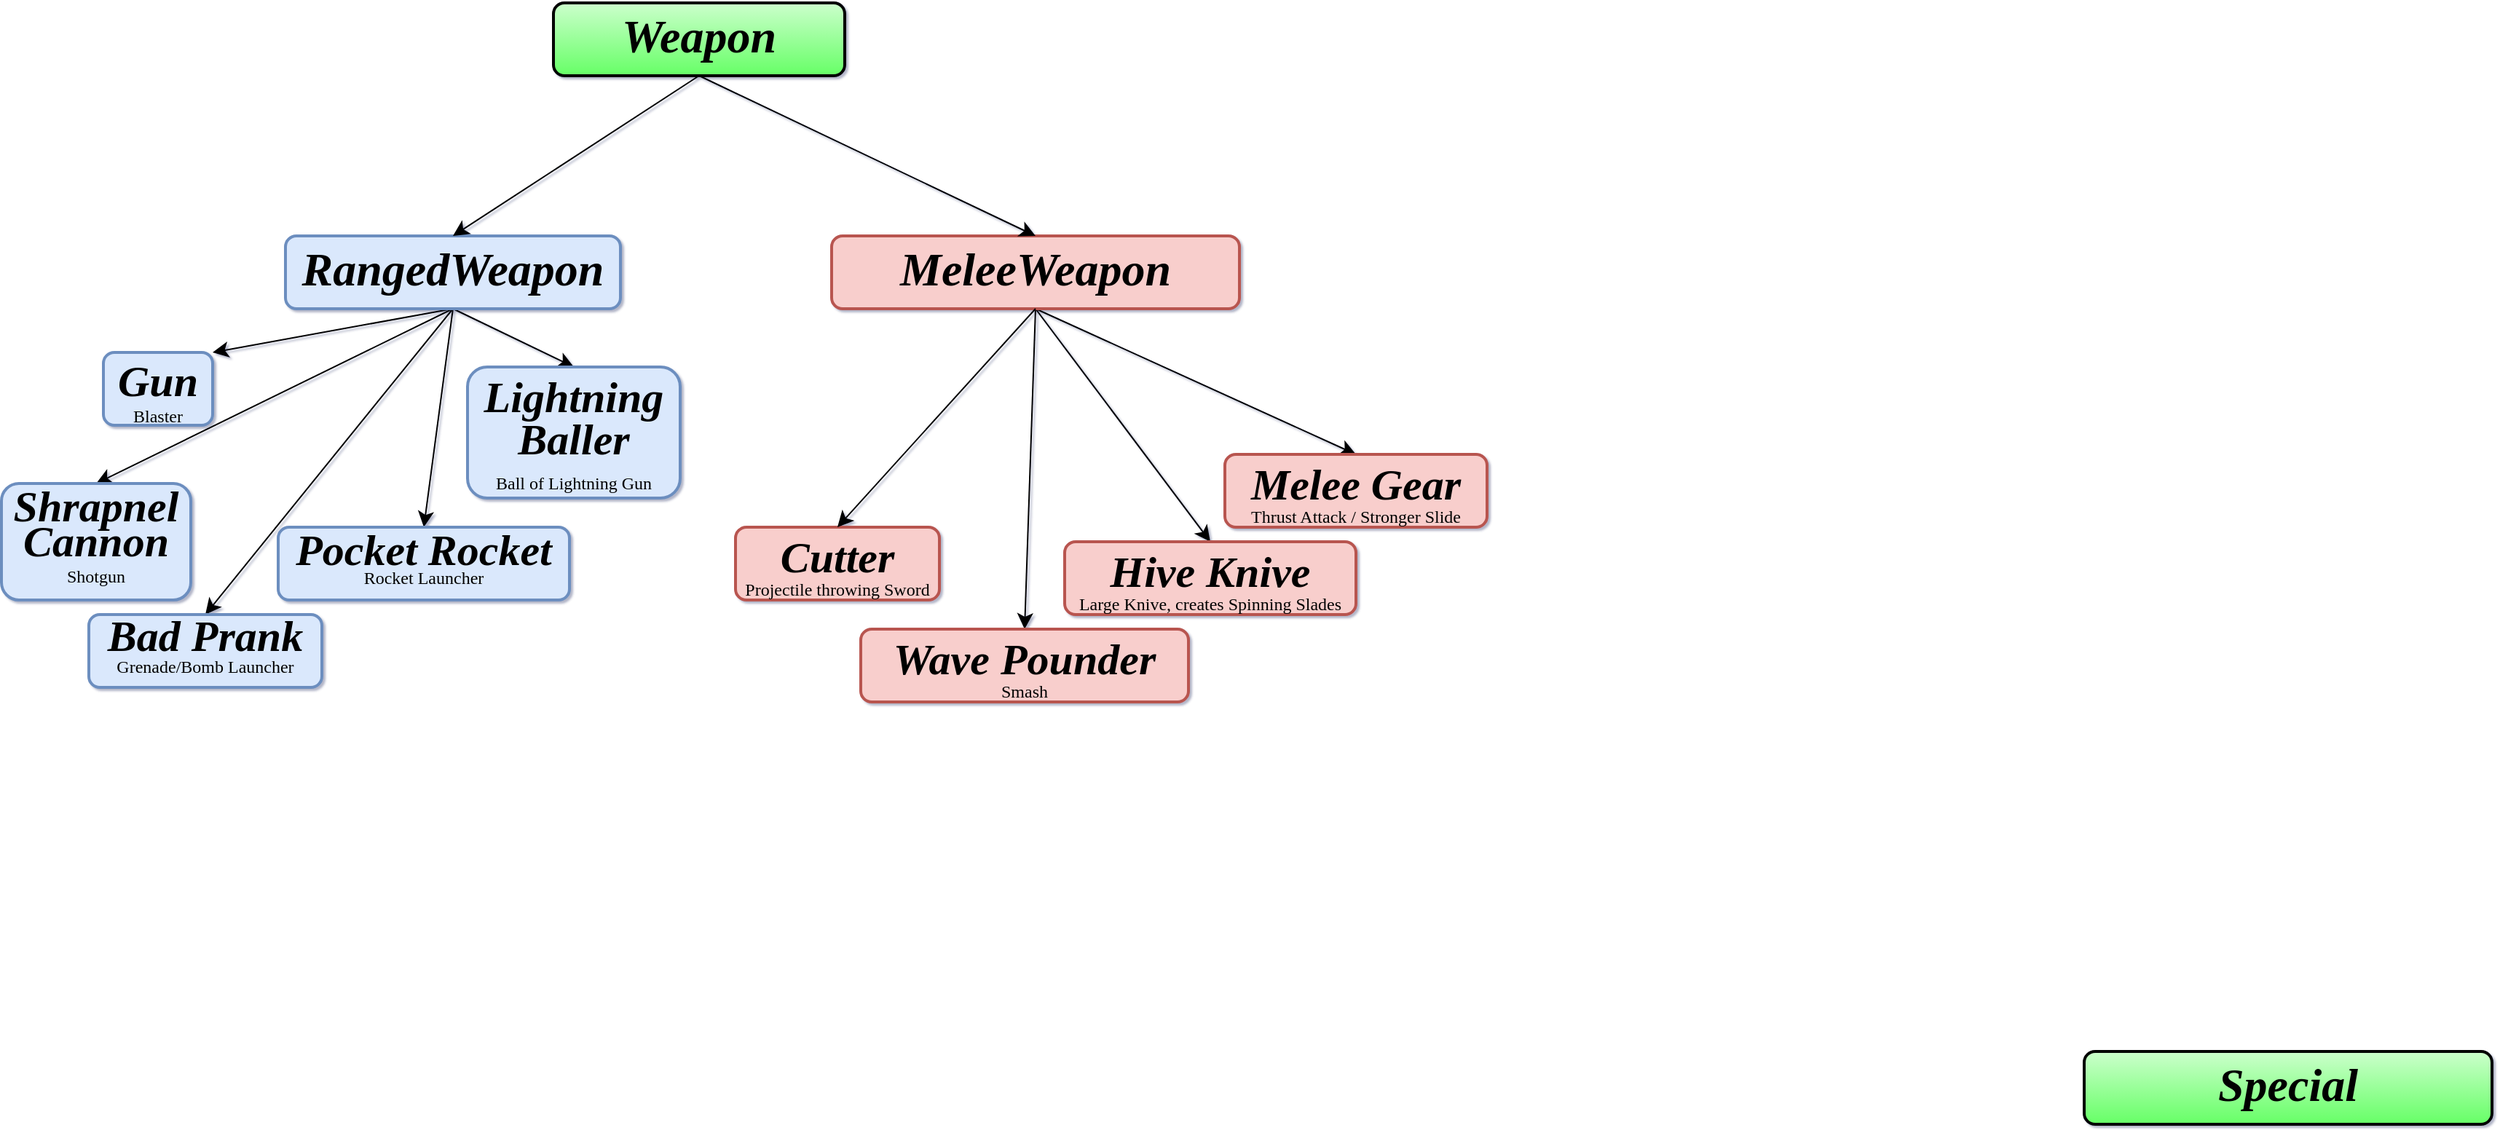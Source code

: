 <mxfile version="22.0.2" type="device" pages="6">
  <diagram name="Weapon System" id="s5kcOkmOvacQNM0t7v28">
    <mxGraphModel dx="2327" dy="1107" grid="1" gridSize="10" guides="1" tooltips="1" connect="1" arrows="1" fold="1" page="1" pageScale="1" pageWidth="827" pageHeight="1169" background="#ffffff" math="1" shadow="1">
      <root>
        <mxCell id="0" />
        <mxCell id="1" parent="0" />
        <mxCell id="4yTiig6XrEbcETNbcm8--1" value="&lt;h2 style=&quot;line-height: 100%;&quot;&gt;&lt;font face=&quot;Barlow&quot; style=&quot;font-size: 32px;&quot; data-font-src=&quot;https://fonts.googleapis.com/css?family=Barlow&quot;&gt;&lt;i style=&quot;&quot;&gt;Weapon&lt;/i&gt;&lt;/font&gt;&lt;/h2&gt;" style="rounded=1;whiteSpace=wrap;html=1;gradientColor=#66FF66;fillColor=#CCFFCC;strokeWidth=2;perimeterSpacing=0;shadow=0;" parent="1" vertex="1">
          <mxGeometry x="289" y="10" width="200" height="50" as="geometry" />
        </mxCell>
        <mxCell id="yQUfNj7Z5gJMr8HS1szH-21" style="edgeStyle=none;curved=1;rounded=0;orthogonalLoop=1;jettySize=auto;html=1;exitX=0.5;exitY=1;exitDx=0;exitDy=0;entryX=0.5;entryY=0;entryDx=0;entryDy=0;fontSize=12;startSize=8;endSize=8;" parent="1" source="4yTiig6XrEbcETNbcm8--6" target="yQUfNj7Z5gJMr8HS1szH-18" edge="1">
          <mxGeometry relative="1" as="geometry" />
        </mxCell>
        <mxCell id="yQUfNj7Z5gJMr8HS1szH-22" style="edgeStyle=none;curved=1;rounded=0;orthogonalLoop=1;jettySize=auto;html=1;exitX=0.5;exitY=1;exitDx=0;exitDy=0;entryX=0.5;entryY=0;entryDx=0;entryDy=0;fontSize=12;startSize=8;endSize=8;" parent="1" source="4yTiig6XrEbcETNbcm8--6" target="yQUfNj7Z5gJMr8HS1szH-19" edge="1">
          <mxGeometry relative="1" as="geometry" />
        </mxCell>
        <mxCell id="yQUfNj7Z5gJMr8HS1szH-23" style="edgeStyle=none;curved=1;rounded=0;orthogonalLoop=1;jettySize=auto;html=1;exitX=0.5;exitY=1;exitDx=0;exitDy=0;entryX=0.5;entryY=0;entryDx=0;entryDy=0;fontSize=12;startSize=8;endSize=8;" parent="1" source="4yTiig6XrEbcETNbcm8--6" target="yQUfNj7Z5gJMr8HS1szH-17" edge="1">
          <mxGeometry relative="1" as="geometry" />
        </mxCell>
        <mxCell id="4yTiig6XrEbcETNbcm8--6" value="&lt;h2 style=&quot;line-height: 100%;&quot;&gt;&lt;font face=&quot;Barlow&quot; style=&quot;font-size: 32px;&quot; data-font-src=&quot;https://fonts.googleapis.com/css?family=Barlow&quot;&gt;&lt;i style=&quot;&quot;&gt;MeleeWeapon&lt;/i&gt;&lt;/font&gt;&lt;/h2&gt;" style="rounded=1;whiteSpace=wrap;html=1;fillColor=#f8cecc;strokeWidth=2;perimeterSpacing=0;shadow=0;strokeColor=#b85450;" parent="1" vertex="1">
          <mxGeometry x="480" y="170" width="280" height="50" as="geometry" />
        </mxCell>
        <mxCell id="4yTiig6XrEbcETNbcm8--11" value="&lt;h2 style=&quot;line-height: 100%;&quot;&gt;&lt;font face=&quot;Barlow&quot; style=&quot;font-size: 32px;&quot; data-font-src=&quot;https://fonts.googleapis.com/css?family=Barlow&quot;&gt;&lt;i style=&quot;&quot;&gt;Special&lt;/i&gt;&lt;/font&gt;&lt;/h2&gt;" style="rounded=1;whiteSpace=wrap;html=1;gradientColor=#66FF66;fillColor=#CCFFCC;strokeWidth=2;perimeterSpacing=0;shadow=0;" parent="1" vertex="1">
          <mxGeometry x="1340" y="730" width="280" height="50" as="geometry" />
        </mxCell>
        <mxCell id="yQUfNj7Z5gJMr8HS1szH-10" style="edgeStyle=none;curved=1;rounded=0;orthogonalLoop=1;jettySize=auto;html=1;exitX=0.5;exitY=1;exitDx=0;exitDy=0;entryX=1;entryY=0;entryDx=0;entryDy=0;fontSize=12;startSize=8;endSize=8;" parent="1" source="yQUfNj7Z5gJMr8HS1szH-1" target="yQUfNj7Z5gJMr8HS1szH-5" edge="1">
          <mxGeometry relative="1" as="geometry" />
        </mxCell>
        <mxCell id="yQUfNj7Z5gJMr8HS1szH-11" style="edgeStyle=none;curved=1;rounded=0;orthogonalLoop=1;jettySize=auto;html=1;exitX=0.5;exitY=1;exitDx=0;exitDy=0;entryX=0.5;entryY=0;entryDx=0;entryDy=0;fontSize=12;startSize=8;endSize=8;" parent="1" source="yQUfNj7Z5gJMr8HS1szH-1" target="yQUfNj7Z5gJMr8HS1szH-6" edge="1">
          <mxGeometry relative="1" as="geometry" />
        </mxCell>
        <mxCell id="yQUfNj7Z5gJMr8HS1szH-12" style="edgeStyle=none;curved=1;rounded=0;orthogonalLoop=1;jettySize=auto;html=1;exitX=0.5;exitY=1;exitDx=0;exitDy=0;entryX=0.5;entryY=0;entryDx=0;entryDy=0;fontSize=12;startSize=8;endSize=8;" parent="1" source="yQUfNj7Z5gJMr8HS1szH-1" target="yQUfNj7Z5gJMr8HS1szH-7" edge="1">
          <mxGeometry relative="1" as="geometry" />
        </mxCell>
        <mxCell id="yQUfNj7Z5gJMr8HS1szH-13" style="edgeStyle=none;curved=1;rounded=0;orthogonalLoop=1;jettySize=auto;html=1;exitX=0.5;exitY=1;exitDx=0;exitDy=0;entryX=0.5;entryY=0;entryDx=0;entryDy=0;fontSize=12;startSize=8;endSize=8;" parent="1" source="yQUfNj7Z5gJMr8HS1szH-1" target="yQUfNj7Z5gJMr8HS1szH-9" edge="1">
          <mxGeometry relative="1" as="geometry" />
        </mxCell>
        <mxCell id="yQUfNj7Z5gJMr8HS1szH-14" style="edgeStyle=none;curved=1;rounded=0;orthogonalLoop=1;jettySize=auto;html=1;exitX=0.5;exitY=1;exitDx=0;exitDy=0;entryX=0.5;entryY=0;entryDx=0;entryDy=0;fontSize=12;startSize=8;endSize=8;" parent="1" source="yQUfNj7Z5gJMr8HS1szH-1" target="yQUfNj7Z5gJMr8HS1szH-8" edge="1">
          <mxGeometry relative="1" as="geometry" />
        </mxCell>
        <mxCell id="yQUfNj7Z5gJMr8HS1szH-1" value="&lt;h2 style=&quot;line-height: 100%;&quot;&gt;&lt;font face=&quot;Barlow&quot; style=&quot;font-size: 32px;&quot; data-font-src=&quot;https://fonts.googleapis.com/css?family=Barlow&quot;&gt;&lt;i style=&quot;&quot;&gt;RangedWeapon&lt;/i&gt;&lt;/font&gt;&lt;/h2&gt;" style="rounded=1;whiteSpace=wrap;html=1;fillColor=#dae8fc;strokeWidth=2;perimeterSpacing=0;shadow=0;strokeColor=#6c8ebf;" parent="1" vertex="1">
          <mxGeometry x="105" y="170" width="230" height="50" as="geometry" />
        </mxCell>
        <mxCell id="yQUfNj7Z5gJMr8HS1szH-2" value="" style="endArrow=classic;html=1;rounded=0;fontSize=12;startSize=8;endSize=8;curved=1;exitX=0.5;exitY=1;exitDx=0;exitDy=0;entryX=0.5;entryY=0;entryDx=0;entryDy=0;" parent="1" source="4yTiig6XrEbcETNbcm8--1" target="yQUfNj7Z5gJMr8HS1szH-1" edge="1">
          <mxGeometry width="50" height="50" relative="1" as="geometry">
            <mxPoint x="149" y="130" as="sourcePoint" />
            <mxPoint x="199" y="80" as="targetPoint" />
          </mxGeometry>
        </mxCell>
        <mxCell id="yQUfNj7Z5gJMr8HS1szH-3" value="" style="endArrow=classic;html=1;rounded=0;fontSize=12;startSize=8;endSize=8;curved=1;exitX=0.5;exitY=1;exitDx=0;exitDy=0;entryX=0.5;entryY=0;entryDx=0;entryDy=0;" parent="1" source="4yTiig6XrEbcETNbcm8--1" target="4yTiig6XrEbcETNbcm8--6" edge="1">
          <mxGeometry width="50" height="50" relative="1" as="geometry">
            <mxPoint x="349" y="70" as="sourcePoint" />
            <mxPoint x="184" y="200" as="targetPoint" />
          </mxGeometry>
        </mxCell>
        <mxCell id="yQUfNj7Z5gJMr8HS1szH-5" value="&lt;h2 style=&quot;line-height: 20%;&quot;&gt;&lt;font size=&quot;1&quot; face=&quot;Barlow&quot;&gt;&lt;i style=&quot;font-size: 30px;&quot;&gt;Gun&lt;/i&gt;&lt;/font&gt;&lt;/h2&gt;&lt;div style=&quot;line-height: 20%;&quot;&gt;&lt;font style=&quot;font-size: 12px;&quot; face=&quot;Barlow&quot;&gt;Blaster&lt;/font&gt;&lt;/div&gt;" style="rounded=1;whiteSpace=wrap;html=1;fillColor=#dae8fc;strokeWidth=2;perimeterSpacing=0;shadow=0;strokeColor=#6c8ebf;" parent="1" vertex="1">
          <mxGeometry x="-20" y="250" width="75" height="50" as="geometry" />
        </mxCell>
        <mxCell id="yQUfNj7Z5gJMr8HS1szH-6" value="&lt;p style=&quot;line-height: 140%;&quot;&gt;&lt;font size=&quot;1&quot; face=&quot;Barlow&quot;&gt;&lt;i style=&quot;font-size: 30px;&quot;&gt;&lt;b&gt;Shrapnel Cannon&lt;br&gt;&lt;/b&gt;&lt;/i&gt;&lt;/font&gt;&lt;font style=&quot;font-size: 12px;&quot; face=&quot;Barlow&quot;&gt;Shotgun&lt;/font&gt;&lt;/p&gt;" style="rounded=1;whiteSpace=wrap;html=1;fillColor=#dae8fc;strokeWidth=2;perimeterSpacing=0;shadow=0;align=center;strokeColor=#6c8ebf;" parent="1" vertex="1">
          <mxGeometry x="-90" y="340" width="130" height="80" as="geometry" />
        </mxCell>
        <mxCell id="yQUfNj7Z5gJMr8HS1szH-7" value="&lt;p style=&quot;line-height: 20%;&quot;&gt;&lt;font size=&quot;1&quot; face=&quot;Barlow&quot; style=&quot;&quot; data-font-src=&quot;https://fonts.googleapis.com/css?family=Barlow&quot;&gt;&lt;i style=&quot;font-size: 30px;&quot;&gt;&lt;b&gt;Bad Prank&lt;/b&gt;&lt;/i&gt;&lt;/font&gt;&lt;/p&gt;&lt;p style=&quot;line-height: 20%;&quot;&gt;&lt;font data-font-src=&quot;https://fonts.googleapis.com/css?family=Barlow&quot; face=&quot;Barlow&quot;&gt;Grenade/Bomb Launcher&lt;/font&gt;&lt;/p&gt;" style="rounded=1;whiteSpace=wrap;html=1;fillColor=#dae8fc;strokeWidth=2;perimeterSpacing=0;shadow=0;strokeColor=#6c8ebf;" parent="1" vertex="1">
          <mxGeometry x="-30" y="430" width="160" height="50" as="geometry" />
        </mxCell>
        <mxCell id="yQUfNj7Z5gJMr8HS1szH-8" value="&lt;p style=&quot;line-height: 182%;&quot;&gt;&lt;font size=&quot;1&quot; face=&quot;Barlow&quot; style=&quot;&quot; data-font-src=&quot;https://fonts.googleapis.com/css?family=Barlow&quot;&gt;&lt;i style=&quot;font-size: 30px;&quot;&gt;&lt;b&gt;Lightning Baller&lt;/b&gt;&lt;/i&gt;&lt;/font&gt;&lt;/p&gt;&lt;p style=&quot;line-height: 0%;&quot;&gt;&lt;font size=&quot;1&quot; face=&quot;Barlow&quot; style=&quot;&quot; data-font-src=&quot;https://fonts.googleapis.com/css?family=Barlow&quot;&gt;&lt;span style=&quot;font-size: 12px;&quot;&gt;Ball of Lightning Gun&lt;/span&gt;&lt;/font&gt;&lt;/p&gt;" style="rounded=1;whiteSpace=wrap;html=1;fillColor=#dae8fc;strokeWidth=2;perimeterSpacing=0;shadow=0;strokeColor=#6c8ebf;" parent="1" vertex="1">
          <mxGeometry x="230" y="260" width="146" height="90" as="geometry" />
        </mxCell>
        <mxCell id="yQUfNj7Z5gJMr8HS1szH-9" value="&lt;p style=&quot;line-height: 0%;&quot;&gt;&lt;font size=&quot;1&quot; face=&quot;Barlow&quot; style=&quot;&quot; data-font-src=&quot;https://fonts.googleapis.com/css?family=Barlow&quot;&gt;&lt;i style=&quot;font-size: 30px;&quot;&gt;&lt;b&gt;Pocket Rocket&lt;/b&gt;&lt;/i&gt;&lt;/font&gt;&lt;/p&gt;&lt;p style=&quot;line-height: 0%;&quot;&gt;&lt;font size=&quot;1&quot; face=&quot;Barlow&quot; style=&quot;&quot; data-font-src=&quot;https://fonts.googleapis.com/css?family=Barlow&quot;&gt;&lt;span style=&quot;font-size: 12px;&quot;&gt;Rocket Launcher&lt;/span&gt;&lt;/font&gt;&lt;/p&gt;" style="rounded=1;whiteSpace=wrap;html=1;fillColor=#dae8fc;strokeWidth=2;perimeterSpacing=0;shadow=0;strokeColor=#6c8ebf;" parent="1" vertex="1">
          <mxGeometry x="100" y="370" width="200" height="50" as="geometry" />
        </mxCell>
        <mxCell id="yQUfNj7Z5gJMr8HS1szH-15" value="&lt;h2 style=&quot;line-height: 20%;&quot;&gt;&lt;font face=&quot;Barlow&quot;&gt;&lt;span style=&quot;font-size: 30px;&quot;&gt;&lt;i&gt;Cutter&lt;/i&gt;&lt;/span&gt;&lt;/font&gt;&lt;/h2&gt;&lt;div style=&quot;line-height: 20%;&quot;&gt;&lt;font style=&quot;font-size: 12px;&quot; face=&quot;Barlow&quot;&gt;Projectile throwing Sword&lt;/font&gt;&lt;/div&gt;" style="rounded=1;whiteSpace=wrap;html=1;fillColor=#f8cecc;strokeWidth=2;perimeterSpacing=0;shadow=0;strokeColor=#b85450;" parent="1" vertex="1">
          <mxGeometry x="414" y="370" width="140" height="50" as="geometry" />
        </mxCell>
        <mxCell id="yQUfNj7Z5gJMr8HS1szH-17" value="&lt;h2 style=&quot;line-height: 20%;&quot;&gt;&lt;font face=&quot;Barlow&quot;&gt;&lt;span style=&quot;font-size: 30px;&quot;&gt;&lt;i&gt;Melee Gear&lt;/i&gt;&lt;/span&gt;&lt;/font&gt;&lt;/h2&gt;&lt;div style=&quot;line-height: 20%;&quot;&gt;&lt;font style=&quot;font-size: 12px;&quot; face=&quot;Barlow&quot;&gt;Thrust Attack / Stronger Slide&lt;/font&gt;&lt;/div&gt;" style="rounded=1;whiteSpace=wrap;html=1;fillColor=#f8cecc;strokeWidth=2;perimeterSpacing=0;shadow=0;strokeColor=#b85450;" parent="1" vertex="1">
          <mxGeometry x="750" y="320" width="180" height="50" as="geometry" />
        </mxCell>
        <mxCell id="yQUfNj7Z5gJMr8HS1szH-18" value="&lt;h2 style=&quot;line-height: 20%;&quot;&gt;&lt;font face=&quot;Barlow&quot;&gt;&lt;span style=&quot;font-size: 30px;&quot;&gt;&lt;i&gt;Wave Pounder&lt;/i&gt;&lt;/span&gt;&lt;/font&gt;&lt;/h2&gt;&lt;div style=&quot;line-height: 20%;&quot;&gt;&lt;font style=&quot;font-size: 12px;&quot; face=&quot;Barlow&quot;&gt;Smash&lt;/font&gt;&lt;/div&gt;" style="rounded=1;whiteSpace=wrap;html=1;fillColor=#f8cecc;strokeWidth=2;perimeterSpacing=0;shadow=0;strokeColor=#b85450;" parent="1" vertex="1">
          <mxGeometry x="500" y="440" width="225" height="50" as="geometry" />
        </mxCell>
        <mxCell id="yQUfNj7Z5gJMr8HS1szH-19" value="&lt;h2 style=&quot;line-height: 20%;&quot;&gt;&lt;font face=&quot;Barlow&quot;&gt;&lt;span style=&quot;font-size: 30px;&quot;&gt;&lt;i&gt;Hive Knive&lt;/i&gt;&lt;/span&gt;&lt;/font&gt;&lt;/h2&gt;&lt;div style=&quot;line-height: 20%;&quot;&gt;&lt;font style=&quot;font-size: 12px;&quot; face=&quot;Barlow&quot;&gt;Large Knive, creates Spinning Slades&lt;/font&gt;&lt;/div&gt;" style="rounded=1;whiteSpace=wrap;html=1;fillColor=#f8cecc;strokeWidth=2;perimeterSpacing=0;shadow=0;strokeColor=#b85450;" parent="1" vertex="1">
          <mxGeometry x="640" y="380" width="200" height="50" as="geometry" />
        </mxCell>
        <mxCell id="yQUfNj7Z5gJMr8HS1szH-20" style="edgeStyle=none;curved=1;rounded=0;orthogonalLoop=1;jettySize=auto;html=1;exitX=0.5;exitY=1;exitDx=0;exitDy=0;fontSize=12;startSize=8;endSize=8;entryX=0.5;entryY=0;entryDx=0;entryDy=0;" parent="1" source="4yTiig6XrEbcETNbcm8--6" target="yQUfNj7Z5gJMr8HS1szH-15" edge="1">
          <mxGeometry relative="1" as="geometry">
            <mxPoint x="570" y="330" as="targetPoint" />
          </mxGeometry>
        </mxCell>
      </root>
    </mxGraphModel>
  </diagram>
  <diagram id="IMJNniGoVFpzy2KhtZv8" name="Player Composition">
    <mxGraphModel dx="1877" dy="775" grid="1" gridSize="10" guides="1" tooltips="1" connect="1" arrows="1" fold="1" page="1" pageScale="1" pageWidth="827" pageHeight="1169" math="0" shadow="0">
      <root>
        <mxCell id="0" />
        <mxCell id="1" parent="0" />
        <mxCell id="JCNw2kTQ1HIf3i3o_ohZ-2" value="&lt;b style=&quot;border-color: var(--border-color); font-family: Barlow;&quot;&gt;&lt;i style=&quot;border-color: var(--border-color);&quot;&gt;Player&lt;br&gt;Extends: CharacterBody3D&lt;br&gt;&lt;/i&gt;&lt;/b&gt;" style="shape=umlActor;verticalLabelPosition=bottom;verticalAlign=top;html=1;outlineConnect=0;" parent="1" vertex="1">
          <mxGeometry x="350" y="95" width="100" height="200" as="geometry" />
        </mxCell>
        <mxCell id="JCNw2kTQ1HIf3i3o_ohZ-22" style="rounded=0;orthogonalLoop=1;jettySize=auto;html=1;exitX=0;exitY=0.5;exitDx=0;exitDy=0;" parent="1" source="JCNw2kTQ1HIf3i3o_ohZ-6" target="JCNw2kTQ1HIf3i3o_ohZ-2" edge="1">
          <mxGeometry relative="1" as="geometry" />
        </mxCell>
        <mxCell id="JCNw2kTQ1HIf3i3o_ohZ-6" value="&lt;h2 style=&quot;line-height: 0%;&quot;&gt;&lt;font size=&quot;1&quot; face=&quot;Barlow&quot; style=&quot;&quot; data-font-src=&quot;https://fonts.googleapis.com/css?family=Barlow&quot;&gt;&lt;i style=&quot;font-size: 30px;&quot;&gt;Inventory&lt;/i&gt;&lt;/font&gt;&lt;/h2&gt;&lt;div style=&quot;line-height: 0%;&quot;&gt;&lt;font face=&quot;Barlow&quot;&gt;&lt;b&gt;&lt;i&gt;Node3D&lt;/i&gt;&lt;/b&gt;&lt;/font&gt;&lt;/div&gt;" style="rounded=1;whiteSpace=wrap;html=1;strokeWidth=2;perimeterSpacing=0;shadow=0;fillColor=#f8cecc;strokeColor=#b85450;" parent="1" vertex="1">
          <mxGeometry x="500" y="170" width="280" height="50" as="geometry" />
        </mxCell>
        <mxCell id="JCNw2kTQ1HIf3i3o_ohZ-18" style="rounded=0;orthogonalLoop=1;jettySize=auto;html=1;exitX=1;exitY=0.5;exitDx=0;exitDy=0;" parent="1" source="JCNw2kTQ1HIf3i3o_ohZ-8" target="JCNw2kTQ1HIf3i3o_ohZ-2" edge="1">
          <mxGeometry relative="1" as="geometry">
            <mxPoint x="370" y="130" as="targetPoint" />
          </mxGeometry>
        </mxCell>
        <mxCell id="JCNw2kTQ1HIf3i3o_ohZ-8" value="&lt;h2 style=&quot;line-height: 0%;&quot;&gt;&lt;font size=&quot;1&quot; face=&quot;Barlow&quot; style=&quot;&quot; data-font-src=&quot;https://fonts.googleapis.com/css?family=Barlow&quot;&gt;&lt;i style=&quot;font-size: 30px;&quot;&gt;State Machine&lt;/i&gt;&lt;/font&gt;&lt;/h2&gt;&lt;div style=&quot;line-height: 0%;&quot;&gt;&lt;font face=&quot;Barlow&quot; style=&quot;font-size: 12px;&quot; data-font-src=&quot;https://fonts.googleapis.com/css?family=Barlow&quot;&gt;&lt;b style=&quot;&quot;&gt;&lt;i&gt;Rigidbody3D&lt;/i&gt;&lt;/b&gt;&lt;/font&gt;&lt;/div&gt;" style="rounded=1;whiteSpace=wrap;html=1;strokeWidth=2;perimeterSpacing=0;shadow=0;fillColor=#f5f5f5;strokeColor=#666666;fontColor=#333333;" parent="1" vertex="1">
          <mxGeometry x="20" y="100" width="280" height="50" as="geometry" />
        </mxCell>
        <mxCell id="JCNw2kTQ1HIf3i3o_ohZ-26" style="rounded=0;orthogonalLoop=1;jettySize=auto;html=1;exitX=0;exitY=0.5;exitDx=0;exitDy=0;entryX=1;entryY=0.5;entryDx=0;entryDy=0;" parent="1" source="JCNw2kTQ1HIf3i3o_ohZ-9" target="JCNw2kTQ1HIf3i3o_ohZ-6" edge="1">
          <mxGeometry relative="1" as="geometry" />
        </mxCell>
        <mxCell id="JCNw2kTQ1HIf3i3o_ohZ-9" value="&lt;h2 style=&quot;line-height: 0%;&quot;&gt;&lt;font size=&quot;1&quot; face=&quot;Barlow&quot; style=&quot;&quot; data-font-src=&quot;https://fonts.googleapis.com/css?family=Barlow&quot;&gt;&lt;i style=&quot;font-size: 30px;&quot;&gt;Weapons&lt;/i&gt;&lt;/font&gt;&lt;/h2&gt;" style="rounded=1;whiteSpace=wrap;html=1;strokeWidth=2;perimeterSpacing=0;shadow=0;align=center;" parent="1" vertex="1">
          <mxGeometry x="827" y="135" width="280" height="50" as="geometry" />
        </mxCell>
        <mxCell id="JCNw2kTQ1HIf3i3o_ohZ-27" style="rounded=0;orthogonalLoop=1;jettySize=auto;html=1;exitX=0;exitY=0.5;exitDx=0;exitDy=0;entryX=1;entryY=0.5;entryDx=0;entryDy=0;" parent="1" source="JCNw2kTQ1HIf3i3o_ohZ-10" target="JCNw2kTQ1HIf3i3o_ohZ-6" edge="1">
          <mxGeometry relative="1" as="geometry" />
        </mxCell>
        <mxCell id="JCNw2kTQ1HIf3i3o_ohZ-10" value="&lt;h2 style=&quot;line-height: 0%;&quot;&gt;&lt;font size=&quot;1&quot; face=&quot;Barlow&quot; style=&quot;&quot; data-font-src=&quot;https://fonts.googleapis.com/css?family=Barlow&quot;&gt;&lt;i style=&quot;font-size: 30px;&quot;&gt;Gadgets&lt;/i&gt;&lt;/font&gt;&lt;/h2&gt;" style="rounded=1;whiteSpace=wrap;html=1;strokeWidth=2;perimeterSpacing=0;shadow=0;align=center;" parent="1" vertex="1">
          <mxGeometry x="827" y="205" width="280" height="50" as="geometry" />
        </mxCell>
        <mxCell id="JCNw2kTQ1HIf3i3o_ohZ-19" style="rounded=0;orthogonalLoop=1;jettySize=auto;html=1;exitX=1;exitY=0.5;exitDx=0;exitDy=0;" parent="1" source="JCNw2kTQ1HIf3i3o_ohZ-11" target="JCNw2kTQ1HIf3i3o_ohZ-2" edge="1">
          <mxGeometry relative="1" as="geometry" />
        </mxCell>
        <mxCell id="JCNw2kTQ1HIf3i3o_ohZ-11" value="&lt;h2 style=&quot;line-height: 0%;&quot;&gt;&lt;font face=&quot;Barlow&quot;&gt;&lt;span style=&quot;font-size: 30px;&quot;&gt;&lt;i&gt;Camera Controller&lt;/i&gt;&lt;/span&gt;&lt;/font&gt;&lt;/h2&gt;&lt;div style=&quot;line-height: 0%;&quot;&gt;&lt;font face=&quot;Barlow&quot;&gt;&lt;b&gt;&lt;i&gt;Extends: Node3D&lt;/i&gt;&lt;/b&gt;&lt;/font&gt;&lt;/div&gt;" style="rounded=1;whiteSpace=wrap;html=1;strokeWidth=2;perimeterSpacing=0;shadow=0;fillColor=#f8cecc;strokeColor=#b85450;" parent="1" vertex="1">
          <mxGeometry x="20" y="170" width="280" height="50" as="geometry" />
        </mxCell>
        <mxCell id="JCNw2kTQ1HIf3i3o_ohZ-25" style="rounded=0;orthogonalLoop=1;jettySize=auto;html=1;exitX=1;exitY=0.5;exitDx=0;exitDy=0;entryX=0;entryY=0.5;entryDx=0;entryDy=0;" parent="1" source="JCNw2kTQ1HIf3i3o_ohZ-12" target="JCNw2kTQ1HIf3i3o_ohZ-11" edge="1">
          <mxGeometry relative="1" as="geometry" />
        </mxCell>
        <mxCell id="JCNw2kTQ1HIf3i3o_ohZ-12" value="&lt;h2 style=&quot;line-height: 0%;&quot;&gt;&lt;font size=&quot;1&quot; face=&quot;Barlow&quot; style=&quot;&quot; data-font-src=&quot;https://fonts.googleapis.com/css?family=Barlow&quot;&gt;&lt;i style=&quot;font-size: 30px;&quot;&gt;Pivot Points&lt;/i&gt;&lt;/font&gt;&lt;/h2&gt;" style="rounded=1;whiteSpace=wrap;html=1;strokeWidth=2;perimeterSpacing=0;shadow=0;align=center;" parent="1" vertex="1">
          <mxGeometry x="-340" y="110" width="280" height="50" as="geometry" />
        </mxCell>
        <mxCell id="JCNw2kTQ1HIf3i3o_ohZ-24" style="rounded=0;orthogonalLoop=1;jettySize=auto;html=1;exitX=1;exitY=0.5;exitDx=0;exitDy=0;entryX=0;entryY=0.5;entryDx=0;entryDy=0;" parent="1" source="JCNw2kTQ1HIf3i3o_ohZ-14" target="JCNw2kTQ1HIf3i3o_ohZ-11" edge="1">
          <mxGeometry relative="1" as="geometry" />
        </mxCell>
        <mxCell id="JCNw2kTQ1HIf3i3o_ohZ-14" value="&lt;h2 style=&quot;line-height: 0%;&quot;&gt;&lt;font size=&quot;1&quot; face=&quot;Barlow&quot; style=&quot;&quot; data-font-src=&quot;https://fonts.googleapis.com/css?family=Barlow&quot;&gt;&lt;i style=&quot;font-size: 30px;&quot;&gt;Player Camera&lt;/i&gt;&lt;/font&gt;&lt;/h2&gt;" style="rounded=1;whiteSpace=wrap;html=1;strokeWidth=2;perimeterSpacing=0;shadow=0;align=center;" parent="1" vertex="1">
          <mxGeometry x="-340" y="170" width="280" height="50" as="geometry" />
        </mxCell>
        <mxCell id="JCNw2kTQ1HIf3i3o_ohZ-23" style="rounded=0;orthogonalLoop=1;jettySize=auto;html=1;exitX=1;exitY=0.5;exitDx=0;exitDy=0;entryX=0;entryY=0.5;entryDx=0;entryDy=0;" parent="1" source="JCNw2kTQ1HIf3i3o_ohZ-15" target="JCNw2kTQ1HIf3i3o_ohZ-11" edge="1">
          <mxGeometry relative="1" as="geometry" />
        </mxCell>
        <mxCell id="JCNw2kTQ1HIf3i3o_ohZ-15" value="&lt;h2 style=&quot;line-height: 0%;&quot;&gt;&lt;font size=&quot;1&quot; face=&quot;Barlow&quot; style=&quot;&quot; data-font-src=&quot;https://fonts.googleapis.com/css?family=Barlow&quot;&gt;&lt;i style=&quot;font-size: 30px;&quot;&gt;Spring Arm&lt;/i&gt;&lt;/font&gt;&lt;/h2&gt;" style="rounded=1;whiteSpace=wrap;html=1;strokeWidth=2;perimeterSpacing=0;shadow=0;align=center;" parent="1" vertex="1">
          <mxGeometry x="-340" y="230" width="280" height="50" as="geometry" />
        </mxCell>
        <mxCell id="F12n2EFeijY5wu6OqVUX-1" value="&lt;h2 style=&quot;line-height: 0%;&quot;&gt;&lt;font size=&quot;1&quot; face=&quot;Barlow&quot; style=&quot;&quot; data-font-src=&quot;https://fonts.googleapis.com/css?family=Barlow&quot;&gt;&lt;i style=&quot;font-size: 30px;&quot;&gt;State Machine react&lt;/i&gt;&lt;/font&gt;&lt;/h2&gt;" style="rounded=1;whiteSpace=wrap;html=1;strokeWidth=2;perimeterSpacing=0;shadow=0;fillColor=#f5f5f5;strokeColor=#666666;fontColor=#333333;" parent="1" vertex="1">
          <mxGeometry x="50" y="710" width="280" height="50" as="geometry" />
        </mxCell>
        <mxCell id="F12n2EFeijY5wu6OqVUX-7" style="rounded=0;orthogonalLoop=1;jettySize=auto;html=1;exitX=0.5;exitY=1;exitDx=0;exitDy=0;" parent="1" source="F12n2EFeijY5wu6OqVUX-3" edge="1">
          <mxGeometry relative="1" as="geometry">
            <mxPoint x="540" y="560" as="targetPoint" />
          </mxGeometry>
        </mxCell>
        <mxCell id="F12n2EFeijY5wu6OqVUX-8" value="&lt;span style=&quot;font-size: 16px;&quot;&gt;No&lt;/span&gt;" style="edgeLabel;html=1;align=center;verticalAlign=middle;resizable=0;points=[];" parent="F12n2EFeijY5wu6OqVUX-7" vertex="1" connectable="0">
          <mxGeometry x="0.042" y="8" relative="1" as="geometry">
            <mxPoint as="offset" />
          </mxGeometry>
        </mxCell>
        <mxCell id="F12n2EFeijY5wu6OqVUX-3" value="&lt;h2 style=&quot;line-height: 0%;&quot;&gt;&lt;font size=&quot;1&quot; face=&quot;Barlow&quot; style=&quot;&quot; data-font-src=&quot;https://fonts.googleapis.com/css?family=Barlow&quot;&gt;&lt;i style=&quot;font-size: 30px;&quot;&gt;Player has Gadget?&lt;/i&gt;&lt;/font&gt;&lt;/h2&gt;" style="rounded=1;whiteSpace=wrap;html=1;strokeWidth=2;perimeterSpacing=0;shadow=0;align=center;" parent="1" vertex="1">
          <mxGeometry x="269" y="410" width="280" height="50" as="geometry" />
        </mxCell>
        <mxCell id="F12n2EFeijY5wu6OqVUX-4" value="&lt;h2 style=&quot;line-height: 0%;&quot;&gt;&lt;font size=&quot;1&quot; face=&quot;Barlow&quot; style=&quot;&quot; data-font-src=&quot;https://fonts.googleapis.com/css?family=Barlow&quot;&gt;&lt;i style=&quot;font-size: 30px;&quot;&gt;Gadget state changed?&lt;/i&gt;&lt;/font&gt;&lt;/h2&gt;" style="rounded=1;whiteSpace=wrap;html=1;strokeWidth=2;perimeterSpacing=0;shadow=0;align=center;" parent="1" vertex="1">
          <mxGeometry x="150" y="559.5" width="290" height="50" as="geometry" />
        </mxCell>
        <mxCell id="F12n2EFeijY5wu6OqVUX-9" style="rounded=0;orthogonalLoop=1;jettySize=auto;html=1;entryX=0.5;entryY=0;entryDx=0;entryDy=0;exitX=0.5;exitY=1;exitDx=0;exitDy=0;" parent="1" source="F12n2EFeijY5wu6OqVUX-3" target="F12n2EFeijY5wu6OqVUX-4" edge="1">
          <mxGeometry relative="1" as="geometry">
            <mxPoint x="550" y="580" as="targetPoint" />
            <mxPoint x="280" y="480" as="sourcePoint" />
          </mxGeometry>
        </mxCell>
        <mxCell id="F12n2EFeijY5wu6OqVUX-10" value="&lt;span style=&quot;font-size: 16px;&quot;&gt;Yes&lt;/span&gt;" style="edgeLabel;html=1;align=center;verticalAlign=middle;resizable=0;points=[];" parent="F12n2EFeijY5wu6OqVUX-9" vertex="1" connectable="0">
          <mxGeometry x="0.042" y="8" relative="1" as="geometry">
            <mxPoint as="offset" />
          </mxGeometry>
        </mxCell>
        <mxCell id="F12n2EFeijY5wu6OqVUX-11" style="rounded=0;orthogonalLoop=1;jettySize=auto;html=1;entryX=0.5;entryY=0;entryDx=0;entryDy=0;exitX=0.5;exitY=1;exitDx=0;exitDy=0;" parent="1" source="F12n2EFeijY5wu6OqVUX-4" target="F12n2EFeijY5wu6OqVUX-1" edge="1">
          <mxGeometry relative="1" as="geometry">
            <mxPoint x="265" y="570" as="targetPoint" />
            <mxPoint x="419" y="470" as="sourcePoint" />
          </mxGeometry>
        </mxCell>
        <mxCell id="F12n2EFeijY5wu6OqVUX-12" value="&lt;span style=&quot;font-size: 16px;&quot;&gt;Yes&lt;/span&gt;" style="edgeLabel;html=1;align=center;verticalAlign=middle;resizable=0;points=[];" parent="F12n2EFeijY5wu6OqVUX-11" vertex="1" connectable="0">
          <mxGeometry x="0.042" y="8" relative="1" as="geometry">
            <mxPoint as="offset" />
          </mxGeometry>
        </mxCell>
        <mxCell id="F12n2EFeijY5wu6OqVUX-14" style="rounded=0;orthogonalLoop=1;jettySize=auto;html=1;exitX=0.5;exitY=1;exitDx=0;exitDy=0;" parent="1" source="F12n2EFeijY5wu6OqVUX-4" edge="1">
          <mxGeometry relative="1" as="geometry">
            <mxPoint x="410" y="720" as="targetPoint" />
            <mxPoint x="419" y="470" as="sourcePoint" />
          </mxGeometry>
        </mxCell>
        <mxCell id="F12n2EFeijY5wu6OqVUX-15" value="&lt;span style=&quot;font-size: 16px;&quot;&gt;No&lt;/span&gt;" style="edgeLabel;html=1;align=center;verticalAlign=middle;resizable=0;points=[];" parent="F12n2EFeijY5wu6OqVUX-14" vertex="1" connectable="0">
          <mxGeometry x="0.042" y="8" relative="1" as="geometry">
            <mxPoint as="offset" />
          </mxGeometry>
        </mxCell>
        <mxCell id="F12n2EFeijY5wu6OqVUX-17" style="edgeStyle=orthogonalEdgeStyle;rounded=0;orthogonalLoop=1;jettySize=auto;html=1;exitX=1;exitY=0.5;exitDx=0;exitDy=0;" parent="1" source="F12n2EFeijY5wu6OqVUX-16" edge="1">
          <mxGeometry relative="1" as="geometry">
            <mxPoint x="410" y="965.714" as="targetPoint" />
          </mxGeometry>
        </mxCell>
        <mxCell id="F12n2EFeijY5wu6OqVUX-16" value="&lt;h2 style=&quot;line-height: 0%;&quot;&gt;&lt;font size=&quot;1&quot; face=&quot;Barlow&quot; style=&quot;&quot; data-font-src=&quot;https://fonts.googleapis.com/css?family=Barlow&quot;&gt;&lt;i style=&quot;font-size: 30px;&quot;&gt;State Machine&lt;/i&gt;&lt;/font&gt;&lt;/h2&gt;" style="rounded=1;whiteSpace=wrap;html=1;strokeWidth=2;perimeterSpacing=0;shadow=0;fillColor=#f5f5f5;strokeColor=#666666;fontColor=#333333;" parent="1" vertex="1">
          <mxGeometry x="50" y="940" width="280" height="50" as="geometry" />
        </mxCell>
      </root>
    </mxGraphModel>
  </diagram>
  <diagram id="k4yI4i9Bfc1UnF42SXYd" name="Level Flowcharts">
    <mxGraphModel dx="3425" dy="2338" grid="1" gridSize="10" guides="1" tooltips="1" connect="1" arrows="1" fold="1" page="0" pageScale="1" pageWidth="827" pageHeight="1169" math="0" shadow="0">
      <root>
        <mxCell id="0" />
        <mxCell id="1" parent="0" />
        <mxCell id="fGkx-PqtDvmiWXZGH0SN-1" style="edgeStyle=none;curved=1;rounded=0;orthogonalLoop=1;jettySize=auto;html=1;exitX=1;exitY=0.5;exitDx=0;exitDy=0;fontSize=12;startSize=8;endSize=8;entryX=0;entryY=0.5;entryDx=0;entryDy=0;" parent="1" source="iQWGpPf2uvwSu2t6FEYq-1" target="fGkx-PqtDvmiWXZGH0SN-2" edge="1">
          <mxGeometry relative="1" as="geometry">
            <mxPoint x="-190" y="25" as="targetPoint" />
          </mxGeometry>
        </mxCell>
        <mxCell id="iQWGpPf2uvwSu2t6FEYq-1" value="&lt;h2 style=&quot;line-height: 100%;&quot;&gt;&lt;font style=&quot;font-size: 18px;&quot; data-font-src=&quot;https://fonts.googleapis.com/css?family=Barlow&quot;&gt;Start&lt;/font&gt;&lt;/h2&gt;" style="rounded=1;whiteSpace=wrap;html=1;gradientColor=#FFCC99;fillColor=#FFE6CC;strokeWidth=2;perimeterSpacing=0;shadow=0;" parent="1" vertex="1">
          <mxGeometry x="-440" width="190" height="50" as="geometry" />
        </mxCell>
        <mxCell id="fGkx-PqtDvmiWXZGH0SN-4" style="edgeStyle=none;curved=1;rounded=0;orthogonalLoop=1;jettySize=auto;html=1;exitX=1;exitY=0.5;exitDx=0;exitDy=0;entryX=0;entryY=0.5;entryDx=0;entryDy=0;fontSize=12;startSize=8;endSize=8;" parent="1" source="fGkx-PqtDvmiWXZGH0SN-2" target="fGkx-PqtDvmiWXZGH0SN-3" edge="1">
          <mxGeometry relative="1" as="geometry" />
        </mxCell>
        <mxCell id="fGkx-PqtDvmiWXZGH0SN-2" value="&lt;h2 style=&quot;line-height: 30%;&quot;&gt;Old Trail&amp;nbsp;&lt;/h2&gt;&lt;h2 style=&quot;line-height: 30%;&quot;&gt;Section 1&lt;/h2&gt;" style="rounded=1;whiteSpace=wrap;html=1;gradientColor=#FFCC99;fillColor=#FFE6CC;strokeWidth=2;perimeterSpacing=0;shadow=0;" parent="1" vertex="1">
          <mxGeometry x="-220" width="190" height="50" as="geometry" />
        </mxCell>
        <mxCell id="fGkx-PqtDvmiWXZGH0SN-6" style="edgeStyle=none;curved=1;rounded=0;orthogonalLoop=1;jettySize=auto;html=1;exitX=0.25;exitY=0;exitDx=0;exitDy=0;entryX=0.25;entryY=1;entryDx=0;entryDy=0;fontSize=12;startSize=8;endSize=8;" parent="1" source="fGkx-PqtDvmiWXZGH0SN-3" target="fGkx-PqtDvmiWXZGH0SN-5" edge="1">
          <mxGeometry relative="1" as="geometry" />
        </mxCell>
        <mxCell id="fGkx-PqtDvmiWXZGH0SN-8" style="edgeStyle=none;curved=1;rounded=0;orthogonalLoop=1;jettySize=auto;html=1;exitX=1;exitY=0.5;exitDx=0;exitDy=0;fontSize=12;startSize=8;endSize=8;entryX=0;entryY=0.5;entryDx=0;entryDy=0;" parent="1" source="fGkx-PqtDvmiWXZGH0SN-3" target="fGkx-PqtDvmiWXZGH0SN-9" edge="1">
          <mxGeometry relative="1" as="geometry">
            <mxPoint x="260" y="25" as="targetPoint" />
          </mxGeometry>
        </mxCell>
        <mxCell id="fGkx-PqtDvmiWXZGH0SN-3" value="&lt;h2 style=&quot;line-height: 0%;&quot;&gt;Clearing&lt;/h2&gt;" style="rounded=1;whiteSpace=wrap;html=1;gradientColor=#FFCC99;fillColor=#FFE6CC;strokeWidth=2;perimeterSpacing=0;shadow=0;" parent="1" vertex="1">
          <mxGeometry width="190" height="50" as="geometry" />
        </mxCell>
        <mxCell id="fGkx-PqtDvmiWXZGH0SN-7" style="edgeStyle=none;curved=1;rounded=0;orthogonalLoop=1;jettySize=auto;html=1;exitX=0.75;exitY=1;exitDx=0;exitDy=0;entryX=0.75;entryY=0;entryDx=0;entryDy=0;fontSize=12;startSize=8;endSize=8;" parent="1" source="fGkx-PqtDvmiWXZGH0SN-5" target="fGkx-PqtDvmiWXZGH0SN-3" edge="1">
          <mxGeometry relative="1" as="geometry" />
        </mxCell>
        <mxCell id="fGkx-PqtDvmiWXZGH0SN-5" value="&lt;h2 style=&quot;line-height: 0%;&quot;&gt;Forest Temple&lt;/h2&gt;" style="rounded=1;whiteSpace=wrap;html=1;gradientColor=#FFCC99;fillColor=#FFE6CC;strokeWidth=2;perimeterSpacing=0;shadow=0;" parent="1" vertex="1">
          <mxGeometry y="-140" width="190" height="50" as="geometry" />
        </mxCell>
        <mxCell id="fGkx-PqtDvmiWXZGH0SN-12" style="edgeStyle=none;curved=1;rounded=0;orthogonalLoop=1;jettySize=auto;html=1;exitX=0.25;exitY=1;exitDx=0;exitDy=0;entryX=0.25;entryY=0;entryDx=0;entryDy=0;fontSize=12;startSize=8;endSize=8;" parent="1" source="fGkx-PqtDvmiWXZGH0SN-9" target="fGkx-PqtDvmiWXZGH0SN-11" edge="1">
          <mxGeometry relative="1" as="geometry" />
        </mxCell>
        <mxCell id="fGkx-PqtDvmiWXZGH0SN-15" style="edgeStyle=none;curved=1;rounded=0;orthogonalLoop=1;jettySize=auto;html=1;exitX=1;exitY=0.5;exitDx=0;exitDy=0;entryX=0;entryY=0.5;entryDx=0;entryDy=0;fontSize=12;startSize=8;endSize=8;" parent="1" source="fGkx-PqtDvmiWXZGH0SN-9" target="fGkx-PqtDvmiWXZGH0SN-13" edge="1">
          <mxGeometry relative="1" as="geometry" />
        </mxCell>
        <mxCell id="fGkx-PqtDvmiWXZGH0SN-9" value="&lt;h2 style=&quot;line-height: 0%;&quot;&gt;Big Tree&lt;/h2&gt;&lt;div&gt;Treetop Zone Start&lt;/div&gt;" style="rounded=1;whiteSpace=wrap;html=1;gradientColor=#FFCC99;fillColor=#FFE6CC;strokeWidth=2;perimeterSpacing=0;shadow=0;" parent="1" vertex="1">
          <mxGeometry x="220" width="190" height="50" as="geometry" />
        </mxCell>
        <mxCell id="fGkx-PqtDvmiWXZGH0SN-14" style="edgeStyle=none;curved=1;rounded=0;orthogonalLoop=1;jettySize=auto;html=1;exitX=0.75;exitY=0;exitDx=0;exitDy=0;entryX=0.75;entryY=1;entryDx=0;entryDy=0;fontSize=12;startSize=8;endSize=8;" parent="1" source="fGkx-PqtDvmiWXZGH0SN-11" target="fGkx-PqtDvmiWXZGH0SN-9" edge="1">
          <mxGeometry relative="1" as="geometry" />
        </mxCell>
        <mxCell id="fGkx-PqtDvmiWXZGH0SN-11" value="&lt;h2 style=&quot;line-height: 0%;&quot;&gt;Treetops&lt;/h2&gt;" style="rounded=1;whiteSpace=wrap;html=1;gradientColor=#FFCC99;fillColor=#FFE6CC;strokeWidth=2;perimeterSpacing=0;shadow=0;" parent="1" vertex="1">
          <mxGeometry x="220" y="120" width="190" height="50" as="geometry" />
        </mxCell>
        <mxCell id="fGkx-PqtDvmiWXZGH0SN-17" style="edgeStyle=none;curved=1;rounded=0;orthogonalLoop=1;jettySize=auto;html=1;exitX=1;exitY=0.5;exitDx=0;exitDy=0;entryX=0;entryY=0.5;entryDx=0;entryDy=0;fontSize=12;startSize=8;endSize=8;" parent="1" source="fGkx-PqtDvmiWXZGH0SN-13" target="fGkx-PqtDvmiWXZGH0SN-16" edge="1">
          <mxGeometry relative="1" as="geometry" />
        </mxCell>
        <mxCell id="fGkx-PqtDvmiWXZGH0SN-13" value="&lt;h2 style=&quot;line-height: 30%;&quot;&gt;Old Trail&amp;nbsp;&lt;/h2&gt;&lt;h2 style=&quot;line-height: 30%;&quot;&gt;Section 2&lt;/h2&gt;" style="rounded=1;whiteSpace=wrap;html=1;gradientColor=#FFCC99;fillColor=#FFE6CC;strokeWidth=2;perimeterSpacing=0;shadow=0;" parent="1" vertex="1">
          <mxGeometry x="440" width="190" height="50" as="geometry" />
        </mxCell>
        <mxCell id="fGkx-PqtDvmiWXZGH0SN-16" value="&lt;h2 style=&quot;line-height: 0%;&quot;&gt;Boss&lt;/h2&gt;&lt;div&gt;End of Level&lt;/div&gt;" style="rounded=1;whiteSpace=wrap;html=1;gradientColor=#FFCC99;fillColor=#FFE6CC;strokeWidth=2;perimeterSpacing=0;shadow=0;" parent="1" vertex="1">
          <mxGeometry x="660" width="190" height="50" as="geometry" />
        </mxCell>
        <mxCell id="fGkx-PqtDvmiWXZGH0SN-18" value="" style="sketch=0;pointerEvents=1;shadow=0;dashed=0;html=1;strokeColor=none;fillColor=#505050;labelPosition=center;verticalLabelPosition=bottom;verticalAlign=top;outlineConnect=0;align=center;shape=mxgraph.office.security.lock_protected;fontFamily=Helvetica;fontSize=18;" parent="1" vertex="1">
          <mxGeometry x="42" y="-50" width="18" height="27" as="geometry" />
        </mxCell>
        <mxCell id="fGkx-PqtDvmiWXZGH0SN-22" value="" style="shape=image;html=1;verticalLabelPosition=bottom;verticalAlign=top;imageAspect=1;aspect=fixed;image=img/clipart/Gear_128x128.png;fontFamily=Helvetica;fontSize=18;fillColor=#FFE6CC;gradientColor=#FFCC99;" parent="1" vertex="1">
          <mxGeometry x="-440" y="-100" width="34.95" height="41" as="geometry" />
        </mxCell>
        <mxCell id="fGkx-PqtDvmiWXZGH0SN-23" value="" style="sketch=0;pointerEvents=1;shadow=0;dashed=0;html=1;strokeColor=none;fillColor=#505050;labelPosition=center;verticalLabelPosition=bottom;verticalAlign=top;outlineConnect=0;align=center;shape=mxgraph.office.security.lock_protected;fontFamily=Helvetica;fontSize=18;" parent="1" vertex="1">
          <mxGeometry x="-423.05" y="-140" width="18" height="27" as="geometry" />
        </mxCell>
        <mxCell id="fGkx-PqtDvmiWXZGH0SN-24" value="Locked Behind Gadget" style="text;html=1;strokeColor=none;fillColor=none;align=center;verticalAlign=middle;whiteSpace=wrap;rounded=0;fontSize=18;fontFamily=Helvetica;" parent="1" vertex="1">
          <mxGeometry x="-400" y="-140" width="190" height="30" as="geometry" />
        </mxCell>
        <mxCell id="fGkx-PqtDvmiWXZGH0SN-25" value="A Gadget" style="text;html=1;strokeColor=none;fillColor=none;align=center;verticalAlign=middle;whiteSpace=wrap;rounded=0;fontSize=18;fontFamily=Helvetica;" parent="1" vertex="1">
          <mxGeometry x="-400" y="-94.5" width="80" height="30" as="geometry" />
        </mxCell>
        <mxCell id="fGkx-PqtDvmiWXZGH0SN-27" value="&lt;p style=&quot;line-height: 70%;&quot;&gt;&lt;font style=&quot;font-size: 12px;&quot;&gt;need:&lt;br&gt;Lockpick&lt;/font&gt;&lt;/p&gt;" style="text;html=1;align=center;verticalAlign=middle;resizable=0;points=[];autosize=1;strokeColor=none;fillColor=none;fontSize=16;fontFamily=Helvetica;" parent="1" vertex="1">
          <mxGeometry x="-30" y="-71.5" width="70" height="70" as="geometry" />
        </mxCell>
        <mxCell id="fGkx-PqtDvmiWXZGH0SN-30" value="&lt;p style=&quot;line-height: 0%;&quot;&gt;&lt;font style=&quot;font-size: 12px;&quot;&gt;need:&lt;/font&gt;&lt;/p&gt;&lt;p style=&quot;line-height: 0%;&quot;&gt;&lt;font style=&quot;font-size: 12px;&quot;&gt;Special Gear&lt;/font&gt;&lt;/p&gt;&lt;p style=&quot;line-height: 0%;&quot;&gt;&lt;font style=&quot;font-size: 12px;&quot;&gt;Hookshot&lt;/font&gt;&lt;/p&gt;" style="text;html=1;align=center;verticalAlign=middle;resizable=0;points=[];autosize=1;strokeColor=none;fillColor=none;fontSize=16;fontFamily=Helvetica;" parent="1" vertex="1">
          <mxGeometry x="170" y="50" width="90" height="80" as="geometry" />
        </mxCell>
        <mxCell id="fGkx-PqtDvmiWXZGH0SN-31" value="" style="sketch=0;pointerEvents=1;shadow=0;dashed=0;html=1;strokeColor=none;fillColor=#505050;labelPosition=center;verticalLabelPosition=bottom;verticalAlign=top;outlineConnect=0;align=center;shape=mxgraph.office.security.lock_protected;fontFamily=Helvetica;fontSize=18;" parent="1" vertex="1">
          <mxGeometry x="260" y="80" width="18" height="27" as="geometry" />
        </mxCell>
        <mxCell id="JI48HQEaXkOMa6Es6ZFC-1" style="edgeStyle=none;curved=1;rounded=0;orthogonalLoop=1;jettySize=auto;html=1;exitX=1;exitY=0.5;exitDx=0;exitDy=0;fontSize=12;startSize=8;endSize=8;entryX=0;entryY=0.5;entryDx=0;entryDy=0;" parent="1" source="JI48HQEaXkOMa6Es6ZFC-2" target="JI48HQEaXkOMa6Es6ZFC-4" edge="1">
          <mxGeometry relative="1" as="geometry">
            <mxPoint x="-190" y="589" as="targetPoint" />
          </mxGeometry>
        </mxCell>
        <mxCell id="JI48HQEaXkOMa6Es6ZFC-26" style="edgeStyle=none;curved=1;rounded=0;orthogonalLoop=1;jettySize=auto;html=1;exitX=0.5;exitY=1;exitDx=0;exitDy=0;entryX=0.5;entryY=0;entryDx=0;entryDy=0;fontSize=12;startSize=8;endSize=8;" parent="1" source="JI48HQEaXkOMa6Es6ZFC-2" target="JI48HQEaXkOMa6Es6ZFC-14" edge="1">
          <mxGeometry relative="1" as="geometry" />
        </mxCell>
        <mxCell id="JI48HQEaXkOMa6Es6ZFC-2" value="&lt;h2 style=&quot;line-height: 100%;&quot;&gt;&lt;font style=&quot;font-size: 18px;&quot; data-font-src=&quot;https://fonts.googleapis.com/css?family=Barlow&quot;&gt;Start&lt;/font&gt;&lt;/h2&gt;" style="rounded=1;whiteSpace=wrap;html=1;gradientColor=#FFCC99;fillColor=#FFE6CC;strokeWidth=2;perimeterSpacing=0;shadow=0;" parent="1" vertex="1">
          <mxGeometry x="-440" y="564" width="190" height="50" as="geometry" />
        </mxCell>
        <mxCell id="JI48HQEaXkOMa6Es6ZFC-3" style="edgeStyle=none;curved=1;rounded=0;orthogonalLoop=1;jettySize=auto;html=1;exitX=1;exitY=0.5;exitDx=0;exitDy=0;entryX=0;entryY=0.5;entryDx=0;entryDy=0;fontSize=12;startSize=8;endSize=8;" parent="1" source="JI48HQEaXkOMa6Es6ZFC-4" target="JI48HQEaXkOMa6Es6ZFC-7" edge="1">
          <mxGeometry relative="1" as="geometry" />
        </mxCell>
        <mxCell id="JI48HQEaXkOMa6Es6ZFC-4" value="&lt;h2 style=&quot;line-height: 30%;&quot;&gt;Pelago Section 1&lt;/h2&gt;" style="rounded=1;whiteSpace=wrap;html=1;gradientColor=#FFCC99;fillColor=#FFE6CC;strokeWidth=2;perimeterSpacing=0;shadow=0;" parent="1" vertex="1">
          <mxGeometry x="-220" y="564" width="190" height="50" as="geometry" />
        </mxCell>
        <mxCell id="JI48HQEaXkOMa6Es6ZFC-5" style="edgeStyle=none;curved=1;rounded=0;orthogonalLoop=1;jettySize=auto;html=1;exitX=0.25;exitY=0;exitDx=0;exitDy=0;entryX=0.25;entryY=1;entryDx=0;entryDy=0;fontSize=12;startSize=8;endSize=8;" parent="1" source="JI48HQEaXkOMa6Es6ZFC-7" target="JI48HQEaXkOMa6Es6ZFC-9" edge="1">
          <mxGeometry relative="1" as="geometry" />
        </mxCell>
        <mxCell id="JI48HQEaXkOMa6Es6ZFC-6" style="edgeStyle=none;curved=1;rounded=0;orthogonalLoop=1;jettySize=auto;html=1;exitX=1;exitY=0.5;exitDx=0;exitDy=0;fontSize=12;startSize=8;endSize=8;entryX=0;entryY=0.5;entryDx=0;entryDy=0;" parent="1" source="JI48HQEaXkOMa6Es6ZFC-7" target="JI48HQEaXkOMa6Es6ZFC-12" edge="1">
          <mxGeometry relative="1" as="geometry">
            <mxPoint x="260" y="589" as="targetPoint" />
          </mxGeometry>
        </mxCell>
        <mxCell id="JI48HQEaXkOMa6Es6ZFC-7" value="&lt;h2 style=&quot;line-height: 0%;&quot;&gt;Crossection&lt;/h2&gt;" style="rounded=1;whiteSpace=wrap;html=1;gradientColor=#FFCC99;fillColor=#FFE6CC;strokeWidth=2;perimeterSpacing=0;shadow=0;" parent="1" vertex="1">
          <mxGeometry y="564" width="190" height="50" as="geometry" />
        </mxCell>
        <mxCell id="JI48HQEaXkOMa6Es6ZFC-8" style="edgeStyle=none;curved=1;rounded=0;orthogonalLoop=1;jettySize=auto;html=1;exitX=0.75;exitY=1;exitDx=0;exitDy=0;entryX=0.75;entryY=0;entryDx=0;entryDy=0;fontSize=12;startSize=8;endSize=8;" parent="1" source="JI48HQEaXkOMa6Es6ZFC-9" target="JI48HQEaXkOMa6Es6ZFC-7" edge="1">
          <mxGeometry relative="1" as="geometry" />
        </mxCell>
        <mxCell id="JI48HQEaXkOMa6Es6ZFC-31" style="edgeStyle=none;curved=1;rounded=0;orthogonalLoop=1;jettySize=auto;html=1;exitX=1;exitY=0.75;exitDx=0;exitDy=0;entryX=0;entryY=0.75;entryDx=0;entryDy=0;fontSize=12;startSize=8;endSize=8;" parent="1" source="JI48HQEaXkOMa6Es6ZFC-9" target="JI48HQEaXkOMa6Es6ZFC-30" edge="1">
          <mxGeometry relative="1" as="geometry" />
        </mxCell>
        <mxCell id="JI48HQEaXkOMa6Es6ZFC-9" value="&lt;h2 style=&quot;line-height: 0%;&quot;&gt;Ship Graveyard&lt;/h2&gt;" style="rounded=1;whiteSpace=wrap;html=1;gradientColor=#FFCC99;fillColor=#FFE6CC;strokeWidth=2;perimeterSpacing=0;shadow=0;" parent="1" vertex="1">
          <mxGeometry y="424" width="190" height="50" as="geometry" />
        </mxCell>
        <mxCell id="JI48HQEaXkOMa6Es6ZFC-11" style="edgeStyle=none;curved=1;rounded=0;orthogonalLoop=1;jettySize=auto;html=1;exitX=1;exitY=0.5;exitDx=0;exitDy=0;entryX=0;entryY=0.5;entryDx=0;entryDy=0;fontSize=12;startSize=8;endSize=8;" parent="1" source="JI48HQEaXkOMa6Es6ZFC-12" target="JI48HQEaXkOMa6Es6ZFC-16" edge="1">
          <mxGeometry relative="1" as="geometry" />
        </mxCell>
        <mxCell id="JI48HQEaXkOMa6Es6ZFC-28" style="edgeStyle=none;curved=1;rounded=0;orthogonalLoop=1;jettySize=auto;html=1;exitX=0;exitY=0.75;exitDx=0;exitDy=0;entryX=1;entryY=0.75;entryDx=0;entryDy=0;fontSize=12;startSize=8;endSize=8;" parent="1" source="JI48HQEaXkOMa6Es6ZFC-12" target="JI48HQEaXkOMa6Es6ZFC-7" edge="1">
          <mxGeometry relative="1" as="geometry" />
        </mxCell>
        <mxCell id="JI48HQEaXkOMa6Es6ZFC-12" value="&lt;h2 style=&quot;line-height: 0%;&quot;&gt;Pelago Section 2&lt;/h2&gt;" style="rounded=1;whiteSpace=wrap;html=1;gradientColor=#FFCC99;fillColor=#FFE6CC;strokeWidth=2;perimeterSpacing=0;shadow=0;" parent="1" vertex="1">
          <mxGeometry x="278" y="564" width="190" height="50" as="geometry" />
        </mxCell>
        <mxCell id="JI48HQEaXkOMa6Es6ZFC-14" value="&lt;h2 style=&quot;line-height: 0%;&quot;&gt;Grotto Trail&lt;/h2&gt;" style="rounded=1;whiteSpace=wrap;html=1;gradientColor=#FFCC99;fillColor=#FFE6CC;strokeWidth=2;perimeterSpacing=0;shadow=0;" parent="1" vertex="1">
          <mxGeometry x="-440" y="684" width="190" height="50" as="geometry" />
        </mxCell>
        <mxCell id="JI48HQEaXkOMa6Es6ZFC-16" value="&lt;h2 style=&quot;line-height: 30%;&quot;&gt;Cave Island&lt;/h2&gt;&lt;div style=&quot;line-height: 30%;&quot;&gt;End of Level&lt;/div&gt;" style="rounded=1;whiteSpace=wrap;html=1;gradientColor=#FFCC99;fillColor=#FFE6CC;strokeWidth=2;perimeterSpacing=0;shadow=0;" parent="1" vertex="1">
          <mxGeometry x="522" y="564" width="190" height="50" as="geometry" />
        </mxCell>
        <mxCell id="JI48HQEaXkOMa6Es6ZFC-19" value="" style="shape=image;html=1;verticalLabelPosition=bottom;verticalAlign=top;imageAspect=1;aspect=fixed;image=img/clipart/Gear_128x128.png;fontFamily=Helvetica;fontSize=18;fillColor=#FFE6CC;gradientColor=#FFCC99;" parent="1" vertex="1">
          <mxGeometry x="170" y="410" width="34.95" height="41" as="geometry" />
        </mxCell>
        <mxCell id="JI48HQEaXkOMa6Es6ZFC-20" value="" style="sketch=0;pointerEvents=1;shadow=0;dashed=0;html=1;strokeColor=none;fillColor=#505050;labelPosition=center;verticalLabelPosition=bottom;verticalAlign=top;outlineConnect=0;align=center;shape=mxgraph.office.security.lock_protected;fontFamily=Helvetica;fontSize=18;" parent="1" vertex="1">
          <mxGeometry x="-423.05" y="424" width="18" height="27" as="geometry" />
        </mxCell>
        <mxCell id="JI48HQEaXkOMa6Es6ZFC-21" value="Locked Behind Gadget" style="text;html=1;strokeColor=none;fillColor=none;align=center;verticalAlign=middle;whiteSpace=wrap;rounded=0;fontSize=18;fontFamily=Helvetica;" parent="1" vertex="1">
          <mxGeometry x="-400" y="424" width="190" height="30" as="geometry" />
        </mxCell>
        <mxCell id="JI48HQEaXkOMa6Es6ZFC-22" value="A Gadget" style="text;html=1;strokeColor=none;fillColor=none;align=center;verticalAlign=middle;whiteSpace=wrap;rounded=0;fontSize=18;fontFamily=Helvetica;" parent="1" vertex="1">
          <mxGeometry x="-400" y="469.5" width="80" height="30" as="geometry" />
        </mxCell>
        <mxCell id="JI48HQEaXkOMa6Es6ZFC-24" value="&lt;p style=&quot;line-height: 0%;&quot;&gt;&lt;font style=&quot;font-size: 12px;&quot;&gt;need:&lt;/font&gt;&lt;/p&gt;&lt;p style=&quot;line-height: 0%;&quot;&gt;&lt;font style=&quot;font-size: 12px;&quot;&gt;Hookshot&lt;/font&gt;&lt;/p&gt;" style="text;html=1;align=center;verticalAlign=middle;resizable=0;points=[];autosize=1;strokeColor=none;fillColor=none;fontSize=16;fontFamily=Helvetica;" parent="1" vertex="1">
          <mxGeometry x="452" y="614" width="70" height="60" as="geometry" />
        </mxCell>
        <mxCell id="JI48HQEaXkOMa6Es6ZFC-25" value="" style="sketch=0;pointerEvents=1;shadow=0;dashed=0;html=1;strokeColor=none;fillColor=#505050;labelPosition=center;verticalLabelPosition=bottom;verticalAlign=top;outlineConnect=0;align=center;shape=mxgraph.office.security.lock_protected;fontFamily=Helvetica;fontSize=18;" parent="1" vertex="1">
          <mxGeometry x="478" y="587" width="18" height="27" as="geometry" />
        </mxCell>
        <mxCell id="JI48HQEaXkOMa6Es6ZFC-29" value="&lt;p style=&quot;line-height: 0%;&quot;&gt;&lt;font style=&quot;font-size: 12px;&quot;&gt;buy:&lt;/font&gt;&lt;/p&gt;&lt;p style=&quot;line-height: 0%;&quot;&gt;&lt;font style=&quot;font-size: 12px;&quot;&gt;Hookshot&lt;/font&gt;&lt;/p&gt;" style="text;html=1;align=center;verticalAlign=middle;resizable=0;points=[];autosize=1;strokeColor=none;fillColor=none;fontSize=16;fontFamily=Helvetica;" parent="1" vertex="1">
          <mxGeometry x="200" y="391" width="70" height="60" as="geometry" />
        </mxCell>
        <mxCell id="JI48HQEaXkOMa6Es6ZFC-32" style="edgeStyle=none;curved=1;rounded=0;orthogonalLoop=1;jettySize=auto;html=1;exitX=0.75;exitY=1;exitDx=0;exitDy=0;entryX=0.75;entryY=0;entryDx=0;entryDy=0;fontSize=12;startSize=8;endSize=8;" parent="1" source="JI48HQEaXkOMa6Es6ZFC-30" target="JI48HQEaXkOMa6Es6ZFC-12" edge="1">
          <mxGeometry relative="1" as="geometry">
            <Array as="points" />
          </mxGeometry>
        </mxCell>
        <mxCell id="JI48HQEaXkOMa6Es6ZFC-30" value="&lt;h2 style=&quot;line-height: 0%;&quot;&gt;Ship Graveyard&lt;/h2&gt;&lt;div&gt;Shallow Water&lt;/div&gt;" style="rounded=1;whiteSpace=wrap;html=1;gradientColor=#FFCC99;fillColor=#FFE6CC;strokeWidth=2;perimeterSpacing=0;shadow=0;" parent="1" vertex="1">
          <mxGeometry x="278" y="424" width="190" height="50" as="geometry" />
        </mxCell>
        <mxCell id="JI48HQEaXkOMa6Es6ZFC-33" value="" style="shape=image;html=1;verticalLabelPosition=bottom;verticalAlign=top;imageAspect=1;aspect=fixed;image=img/clipart/Gear_128x128.png;fontFamily=Helvetica;fontSize=18;fillColor=#FFE6CC;gradientColor=#FFCC99;" parent="1" vertex="1">
          <mxGeometry x="-440" y="464" width="34.95" height="41" as="geometry" />
        </mxCell>
      </root>
    </mxGraphModel>
  </diagram>
  <diagram id="dRw3pOOEH9FQieJl-g4R" name="States">
    <mxGraphModel dx="1050" dy="-1625" grid="1" gridSize="10" guides="1" tooltips="1" connect="1" arrows="1" fold="1" page="0" pageScale="1" pageWidth="827" pageHeight="1169" math="0" shadow="0">
      <root>
        <mxCell id="0" />
        <mxCell id="1" parent="0" />
        <mxCell id="ndrzv22GPQp78AZEfsyn-1" style="edgeStyle=orthogonalEdgeStyle;rounded=0;hachureGap=4;orthogonalLoop=1;jettySize=auto;html=1;exitX=1;exitY=0.5;exitDx=0;exitDy=0;entryX=0;entryY=0.5;entryDx=0;entryDy=0;fontFamily=Architects Daughter;fontSource=https%3A%2F%2Ffonts.googleapis.com%2Fcss%3Ffamily%3DArchitects%2BDaughter;fontSize=16;shadow=0;" parent="1" source="ndrzv22GPQp78AZEfsyn-2" target="ndrzv22GPQp78AZEfsyn-8" edge="1">
          <mxGeometry relative="1" as="geometry" />
        </mxCell>
        <mxCell id="ndrzv22GPQp78AZEfsyn-2" value="&lt;b&gt;slide&lt;/b&gt;" style="rounded=1;whiteSpace=wrap;html=1;fontSize=16;gradientColor=#99CCFF;fillColor=#FFFFFF;shadow=0;glass=0;" parent="1" vertex="1">
          <mxGeometry x="39.25" y="2700" width="120" height="60" as="geometry" />
        </mxCell>
        <mxCell id="ndrzv22GPQp78AZEfsyn-3" value="slide or dodge" style="rhombus;whiteSpace=wrap;html=1;fontSize=16;" parent="1" vertex="1">
          <mxGeometry x="20" y="2880" width="180" height="180" as="geometry" />
        </mxCell>
        <mxCell id="ndrzv22GPQp78AZEfsyn-4" value="&lt;b&gt;dodge&lt;/b&gt;" style="rounded=1;whiteSpace=wrap;html=1;fontSize=16;gradientColor=#99CCFF;" parent="1" vertex="1">
          <mxGeometry x="30" y="3210" width="120" height="60" as="geometry" />
        </mxCell>
        <mxCell id="ndrzv22GPQp78AZEfsyn-5" value="&lt;b&gt;while dodging:&lt;br&gt;block?&lt;br&gt;jump?&lt;br&gt;attack?&lt;br&gt;crouch?&lt;br&gt;nothing?&lt;/b&gt;" style="rhombus;whiteSpace=wrap;html=1;fontSize=16;fillColor=#FFFFFF;gradientColor=#FFB570;" parent="1" vertex="1">
          <mxGeometry x="195" y="3133.75" width="230" height="212.5" as="geometry" />
        </mxCell>
        <mxCell id="ndrzv22GPQp78AZEfsyn-6" value="&lt;b&gt;block&lt;/b&gt;" style="rounded=1;whiteSpace=wrap;html=1;fontSize=16;gradientColor=#99CCFF;" parent="1" vertex="1">
          <mxGeometry x="691.5" y="3070" width="120" height="60" as="geometry" />
        </mxCell>
        <mxCell id="ndrzv22GPQp78AZEfsyn-7" value="&lt;b&gt;jump higher&lt;br&gt;(retain speed till grounded)&lt;/b&gt;" style="rounded=1;whiteSpace=wrap;html=1;fontSize=16;gradientColor=#99CCFF;" parent="1" vertex="1">
          <mxGeometry x="528.5" y="2560" width="120" height="60" as="geometry" />
        </mxCell>
        <mxCell id="ndrzv22GPQp78AZEfsyn-8" value="&lt;font style=&quot;font-size: 14px;&quot;&gt;&lt;b&gt;while sliding:&lt;br&gt;jump?&lt;br&gt;attack?&lt;br&gt;block?&lt;br&gt;crouch?&lt;br&gt;nothing?&lt;/b&gt;&lt;/font&gt;" style="rhombus;whiteSpace=wrap;html=1;fontSize=16;gradientColor=#FFB570;" parent="1" vertex="1">
          <mxGeometry x="200" y="2640" width="215.25" height="180" as="geometry" />
        </mxCell>
        <mxCell id="ndrzv22GPQp78AZEfsyn-9" value="Meteor attack" style="rounded=1;whiteSpace=wrap;html=1;fontSize=16;" parent="1" vertex="1">
          <mxGeometry x="1550" y="2850" width="120" height="60" as="geometry" />
        </mxCell>
        <mxCell id="ndrzv22GPQp78AZEfsyn-10" value="counter" style="rounded=1;whiteSpace=wrap;html=1;fontSize=16;" parent="1" vertex="1">
          <mxGeometry x="1534" y="2950" width="120" height="60" as="geometry" />
        </mxCell>
        <mxCell id="ndrzv22GPQp78AZEfsyn-11" style="edgeStyle=orthogonalEdgeStyle;rounded=0;orthogonalLoop=1;jettySize=auto;html=1;exitX=1;exitY=0.5;exitDx=0;exitDy=0;entryX=0;entryY=0.5;entryDx=0;entryDy=0;" parent="1" source="ndrzv22GPQp78AZEfsyn-12" target="ndrzv22GPQp78AZEfsyn-13" edge="1">
          <mxGeometry relative="1" as="geometry" />
        </mxCell>
        <mxCell id="ndrzv22GPQp78AZEfsyn-12" value="&lt;b&gt;cancel slide animation&lt;/b&gt;" style="rounded=1;whiteSpace=wrap;html=1;fontSize=16;gradientColor=#E6E6E6;" parent="1" vertex="1">
          <mxGeometry x="528.5" y="2630" width="120" height="60" as="geometry" />
        </mxCell>
        <mxCell id="ndrzv22GPQp78AZEfsyn-13" value="&lt;b&gt;attack&lt;/b&gt;" style="rounded=1;whiteSpace=wrap;html=1;fontSize=16;gradientColor=#99CCFF;" parent="1" vertex="1">
          <mxGeometry x="678.5" y="2630" width="120" height="60" as="geometry" />
        </mxCell>
        <mxCell id="ndrzv22GPQp78AZEfsyn-14" value="jump while attacking?" style="rhombus;whiteSpace=wrap;html=1;fontSize=16;" parent="1" vertex="1">
          <mxGeometry x="1500" y="2540" width="120" height="115" as="geometry" />
        </mxCell>
        <mxCell id="ndrzv22GPQp78AZEfsyn-15" value="cancel attack animation" style="rounded=1;whiteSpace=wrap;html=1;fontSize=16;" parent="1" vertex="1">
          <mxGeometry x="1450" y="2680" width="120" height="60" as="geometry" />
        </mxCell>
        <mxCell id="ndrzv22GPQp78AZEfsyn-16" value="jump up attack" style="rounded=1;whiteSpace=wrap;html=1;fontSize=16;" parent="1" vertex="1">
          <mxGeometry x="1520" y="2770" width="120" height="60" as="geometry" />
        </mxCell>
        <mxCell id="ndrzv22GPQp78AZEfsyn-17" style="edgeStyle=orthogonalEdgeStyle;rounded=0;orthogonalLoop=1;jettySize=auto;html=1;exitX=1;exitY=0.5;exitDx=0;exitDy=0;entryX=0;entryY=0.5;entryDx=0;entryDy=0;" parent="1" source="ndrzv22GPQp78AZEfsyn-18" target="ndrzv22GPQp78AZEfsyn-19" edge="1">
          <mxGeometry relative="1" as="geometry" />
        </mxCell>
        <mxCell id="ndrzv22GPQp78AZEfsyn-18" value="&lt;b&gt;playout the whole slide&lt;/b&gt;" style="rounded=1;whiteSpace=wrap;html=1;fontSize=16;gradientColor=#99CCFF;" parent="1" vertex="1">
          <mxGeometry x="528.5" y="2840" width="120" height="60" as="geometry" />
        </mxCell>
        <mxCell id="ndrzv22GPQp78AZEfsyn-19" value="&lt;b&gt;get slower in the end&lt;/b&gt;" style="rounded=1;whiteSpace=wrap;html=1;fontSize=16;gradientColor=#99CCFF;" parent="1" vertex="1">
          <mxGeometry x="678.5" y="2840" width="133" height="60" as="geometry" />
        </mxCell>
        <mxCell id="ndrzv22GPQp78AZEfsyn-20" value="&lt;b&gt;don&#39;t block&lt;/b&gt;" style="rounded=1;whiteSpace=wrap;html=1;fontSize=16;gradientColor=#E6E6E6;" parent="1" vertex="1">
          <mxGeometry x="528.5" y="2700" width="120" height="60" as="geometry" />
        </mxCell>
        <mxCell id="ndrzv22GPQp78AZEfsyn-21" style="edgeStyle=orthogonalEdgeStyle;rounded=0;orthogonalLoop=1;jettySize=auto;html=1;exitX=1;exitY=0.5;exitDx=0;exitDy=0;entryX=0;entryY=0.5;entryDx=0;entryDy=0;" parent="1" source="ndrzv22GPQp78AZEfsyn-22" target="ndrzv22GPQp78AZEfsyn-6" edge="1">
          <mxGeometry relative="1" as="geometry" />
        </mxCell>
        <mxCell id="ndrzv22GPQp78AZEfsyn-22" value="&lt;b&gt;cancel dodge animation&lt;/b&gt;" style="rounded=1;whiteSpace=wrap;html=1;fontSize=16;gradientColor=#E6E6E6;" parent="1" vertex="1">
          <mxGeometry x="528.5" y="3070" width="120" height="60" as="geometry" />
        </mxCell>
        <mxCell id="ndrzv22GPQp78AZEfsyn-23" value="&lt;b&gt;playout the whole dodge&lt;/b&gt;" style="rounded=1;whiteSpace=wrap;html=1;fontSize=16;fillColor=#FFFFFF;gradientColor=#99CCFF;" parent="1" vertex="1">
          <mxGeometry x="530" y="3350" width="120" height="60" as="geometry" />
        </mxCell>
        <mxCell id="ndrzv22GPQp78AZEfsyn-24" value="&lt;b&gt;don&#39;t jump&lt;/b&gt;" style="rounded=1;whiteSpace=wrap;html=1;fontSize=16;gradientColor=#E6E6E6;" parent="1" vertex="1">
          <mxGeometry x="530" y="3140" width="120" height="60" as="geometry" />
        </mxCell>
        <mxCell id="ndrzv22GPQp78AZEfsyn-25" value="&lt;b&gt;don&#39;t attack&lt;/b&gt;" style="rounded=1;whiteSpace=wrap;html=1;fontSize=16;gradientColor=#E6E6E6;" parent="1" vertex="1">
          <mxGeometry x="530" y="3210" width="120" height="60" as="geometry" />
        </mxCell>
        <mxCell id="ndrzv22GPQp78AZEfsyn-26" style="edgeStyle=orthogonalEdgeStyle;rounded=0;orthogonalLoop=1;jettySize=auto;html=1;exitX=1;exitY=0.5;exitDx=0;exitDy=0;entryX=0;entryY=0.5;entryDx=0;entryDy=0;" parent="1" source="ndrzv22GPQp78AZEfsyn-27" target="ndrzv22GPQp78AZEfsyn-28" edge="1">
          <mxGeometry relative="1" as="geometry" />
        </mxCell>
        <mxCell id="ndrzv22GPQp78AZEfsyn-27" value="&lt;b&gt;block&lt;/b&gt;" style="rounded=1;whiteSpace=wrap;html=1;fontSize=16;gradientColor=#99CCFF;" parent="1" vertex="1">
          <mxGeometry x="39.25" y="3690" width="120" height="60" as="geometry" />
        </mxCell>
        <mxCell id="ndrzv22GPQp78AZEfsyn-28" value="&lt;b&gt;parry?&lt;/b&gt;" style="rhombus;whiteSpace=wrap;html=1;fontSize=16;gradientColor=#FFB570;" parent="1" vertex="1">
          <mxGeometry x="185.25" y="3680" width="80" height="80" as="geometry" />
        </mxCell>
        <mxCell id="ndrzv22GPQp78AZEfsyn-29" value="&lt;b&gt;do parry&lt;/b&gt;" style="rounded=1;whiteSpace=wrap;html=1;fontSize=16;gradientColor=#99CCFF;" parent="1" vertex="1">
          <mxGeometry x="319.25" y="3620" width="120" height="60" as="geometry" />
        </mxCell>
        <mxCell id="ndrzv22GPQp78AZEfsyn-30" style="orthogonalLoop=1;jettySize=auto;html=1;exitX=1;exitY=0.5;exitDx=0;exitDy=0;entryX=0;entryY=0.5;entryDx=0;entryDy=0;strokeColor=default;rounded=0;" parent="1" source="ndrzv22GPQp78AZEfsyn-31" target="ndrzv22GPQp78AZEfsyn-38" edge="1">
          <mxGeometry relative="1" as="geometry" />
        </mxCell>
        <mxCell id="ndrzv22GPQp78AZEfsyn-31" value="&lt;b&gt;play out block animation&lt;/b&gt;" style="rounded=1;whiteSpace=wrap;html=1;fontSize=16;gradientColor=#99CCFF;" parent="1" vertex="1">
          <mxGeometry x="319.25" y="3740" width="120" height="60" as="geometry" />
        </mxCell>
        <mxCell id="ndrzv22GPQp78AZEfsyn-32" style="rounded=0;orthogonalLoop=1;jettySize=auto;html=1;exitX=1;exitY=0;exitDx=0;exitDy=0;entryX=0;entryY=0.5;entryDx=0;entryDy=0;" parent="1" source="ndrzv22GPQp78AZEfsyn-38" target="ndrzv22GPQp78AZEfsyn-43" edge="1">
          <mxGeometry relative="1" as="geometry" />
        </mxCell>
        <mxCell id="ndrzv22GPQp78AZEfsyn-33" value="dodge" style="edgeLabel;html=1;align=center;verticalAlign=middle;resizable=0;points=[];" parent="ndrzv22GPQp78AZEfsyn-32" vertex="1" connectable="0">
          <mxGeometry x="0.26" y="-1" relative="1" as="geometry">
            <mxPoint x="-24" y="17" as="offset" />
          </mxGeometry>
        </mxCell>
        <mxCell id="ndrzv22GPQp78AZEfsyn-34" style="rounded=0;orthogonalLoop=1;jettySize=auto;html=1;exitX=1;exitY=0.5;exitDx=0;exitDy=0;" parent="1" source="ndrzv22GPQp78AZEfsyn-38" target="ndrzv22GPQp78AZEfsyn-39" edge="1">
          <mxGeometry relative="1" as="geometry" />
        </mxCell>
        <mxCell id="ndrzv22GPQp78AZEfsyn-35" value="attack" style="edgeLabel;html=1;align=center;verticalAlign=middle;resizable=0;points=[];" parent="ndrzv22GPQp78AZEfsyn-34" vertex="1" connectable="0">
          <mxGeometry x="-0.003" y="-1" relative="1" as="geometry">
            <mxPoint x="-3" y="-1" as="offset" />
          </mxGeometry>
        </mxCell>
        <mxCell id="ndrzv22GPQp78AZEfsyn-36" style="rounded=0;orthogonalLoop=1;jettySize=auto;html=1;exitX=1;exitY=1;exitDx=0;exitDy=0;entryX=0;entryY=0.5;entryDx=0;entryDy=0;" parent="1" source="ndrzv22GPQp78AZEfsyn-38" target="ndrzv22GPQp78AZEfsyn-47" edge="1">
          <mxGeometry relative="1" as="geometry" />
        </mxCell>
        <mxCell id="ndrzv22GPQp78AZEfsyn-37" value="nothing" style="edgeLabel;html=1;align=center;verticalAlign=middle;resizable=0;points=[];" parent="ndrzv22GPQp78AZEfsyn-36" vertex="1" connectable="0">
          <mxGeometry x="0.031" relative="1" as="geometry">
            <mxPoint x="-1" as="offset" />
          </mxGeometry>
        </mxCell>
        <mxCell id="ndrzv22GPQp78AZEfsyn-38" value="&lt;b&gt;while blocking:&lt;br&gt;dodge?&lt;br&gt;jump?&lt;br&gt;attack?&lt;br&gt;crouch?&lt;br&gt;nothing?&lt;/b&gt;" style="rhombus;whiteSpace=wrap;html=1;fontSize=16;gradientColor=#FFB570;" parent="1" vertex="1">
          <mxGeometry x="470" y="3665" width="246.25" height="210" as="geometry" />
        </mxCell>
        <mxCell id="ndrzv22GPQp78AZEfsyn-39" value="&lt;b&gt;don&#39;t attack&lt;/b&gt;" style="rounded=1;whiteSpace=wrap;html=1;fontSize=16;gradientColor=#E6E6E6;" parent="1" vertex="1">
          <mxGeometry x="810" y="3740" width="120" height="60" as="geometry" />
        </mxCell>
        <mxCell id="ndrzv22GPQp78AZEfsyn-40" value="&lt;b&gt;don&#39;t crouch&lt;/b&gt;" style="rounded=1;whiteSpace=wrap;html=1;fontSize=16;gradientColor=#E6E6E6;" parent="1" vertex="1">
          <mxGeometry x="810" y="3810" width="120" height="60" as="geometry" />
        </mxCell>
        <mxCell id="ndrzv22GPQp78AZEfsyn-41" value="&lt;b&gt;dodge&lt;/b&gt;" style="rounded=1;whiteSpace=wrap;html=1;fontSize=16;gradientColor=#99CCFF;" parent="1" vertex="1">
          <mxGeometry x="970" y="3600" width="120" height="60" as="geometry" />
        </mxCell>
        <mxCell id="ndrzv22GPQp78AZEfsyn-42" style="edgeStyle=orthogonalEdgeStyle;rounded=0;orthogonalLoop=1;jettySize=auto;html=1;exitX=1;exitY=0.5;exitDx=0;exitDy=0;entryX=0;entryY=0.5;entryDx=0;entryDy=0;" parent="1" source="ndrzv22GPQp78AZEfsyn-43" target="ndrzv22GPQp78AZEfsyn-41" edge="1">
          <mxGeometry relative="1" as="geometry" />
        </mxCell>
        <mxCell id="ndrzv22GPQp78AZEfsyn-43" value="&lt;b&gt;cancel block animation&lt;/b&gt;" style="rounded=1;whiteSpace=wrap;html=1;fontSize=16;gradientColor=#E6E6E6;" parent="1" vertex="1">
          <mxGeometry x="810" y="3600" width="120" height="60" as="geometry" />
        </mxCell>
        <mxCell id="ndrzv22GPQp78AZEfsyn-44" style="edgeStyle=orthogonalEdgeStyle;rounded=0;orthogonalLoop=1;jettySize=auto;html=1;exitX=1;exitY=0.5;exitDx=0;exitDy=0;entryX=0;entryY=0.5;entryDx=0;entryDy=0;" parent="1" source="ndrzv22GPQp78AZEfsyn-45" target="ndrzv22GPQp78AZEfsyn-46" edge="1">
          <mxGeometry relative="1" as="geometry" />
        </mxCell>
        <mxCell id="ndrzv22GPQp78AZEfsyn-45" value="&lt;b&gt;cancel block animation&lt;/b&gt;" style="rounded=1;whiteSpace=wrap;html=1;fontSize=16;gradientColor=#E6E6E6;" parent="1" vertex="1">
          <mxGeometry x="810" y="3670" width="120" height="60" as="geometry" />
        </mxCell>
        <mxCell id="ndrzv22GPQp78AZEfsyn-46" value="&lt;b&gt;jump&lt;/b&gt;" style="rounded=1;whiteSpace=wrap;html=1;fontSize=16;gradientColor=#99CCFF;" parent="1" vertex="1">
          <mxGeometry x="970" y="3670" width="120" height="60" as="geometry" />
        </mxCell>
        <mxCell id="ndrzv22GPQp78AZEfsyn-47" value="&lt;b&gt;play out whole block animation&lt;/b&gt;" style="rounded=1;whiteSpace=wrap;html=1;fontSize=16;gradientColor=#99CCFF;" parent="1" vertex="1">
          <mxGeometry x="810" y="3880" width="120" height="60" as="geometry" />
        </mxCell>
        <mxCell id="ndrzv22GPQp78AZEfsyn-48" value="&lt;b&gt;don&#39;t crouch&lt;/b&gt;" style="rounded=1;whiteSpace=wrap;html=1;fontSize=16;gradientColor=#E6E6E6;" parent="1" vertex="1">
          <mxGeometry x="528.5" y="2770" width="120" height="60" as="geometry" />
        </mxCell>
        <mxCell id="ndrzv22GPQp78AZEfsyn-49" value="&lt;b&gt;don&#39;t crouch&lt;/b&gt;" style="rounded=1;whiteSpace=wrap;html=1;fontSize=16;gradientColor=#E6E6E6;" parent="1" vertex="1">
          <mxGeometry x="530" y="3280" width="120" height="60" as="geometry" />
        </mxCell>
        <mxCell id="ndrzv22GPQp78AZEfsyn-50" style="rounded=0;orthogonalLoop=1;jettySize=auto;html=1;exitX=1;exitY=0.5;exitDx=0;exitDy=0;entryX=0;entryY=0.5;entryDx=0;entryDy=0;" parent="1" source="ndrzv22GPQp78AZEfsyn-51" target="ndrzv22GPQp78AZEfsyn-52" edge="1">
          <mxGeometry relative="1" as="geometry" />
        </mxCell>
        <mxCell id="ndrzv22GPQp78AZEfsyn-51" value="&lt;b&gt;crouch&lt;/b&gt;" style="rounded=1;whiteSpace=wrap;html=1;fontSize=16;gradientColor=#99CCFF;" parent="1" vertex="1">
          <mxGeometry x="20" y="4265" width="120" height="60" as="geometry" />
        </mxCell>
        <mxCell id="ndrzv22GPQp78AZEfsyn-52" value="&lt;b&gt;while crouching:&lt;br&gt;dodge?&lt;br&gt;jump?&lt;br&gt;attack?&lt;br&gt;forward+jump?&lt;br&gt;uncrouch?&lt;br&gt;crouch?&lt;/b&gt;" style="rhombus;whiteSpace=wrap;html=1;fontSize=16;gradientColor=#FFB570;" parent="1" vertex="1">
          <mxGeometry x="230" y="4160" width="250" height="270" as="geometry" />
        </mxCell>
        <mxCell id="ndrzv22GPQp78AZEfsyn-53" value="&lt;b&gt;longjump&lt;/b&gt;" style="rounded=1;whiteSpace=wrap;html=1;fontSize=16;gradientColor=#99CCFF;" parent="1" vertex="1">
          <mxGeometry x="610" y="4300" width="120" height="60" as="geometry" />
        </mxCell>
        <mxCell id="ndrzv22GPQp78AZEfsyn-54" value="&lt;b&gt;slide&lt;/b&gt;" style="rounded=1;whiteSpace=wrap;html=1;fontSize=16;gradientColor=#99CCFF;" parent="1" vertex="1">
          <mxGeometry x="610" y="4050" width="120" height="60" as="geometry" />
        </mxCell>
        <mxCell id="ndrzv22GPQp78AZEfsyn-55" value="&lt;b&gt;high jump&lt;/b&gt;" style="rounded=1;whiteSpace=wrap;html=1;fontSize=16;gradientColor=#99CCFF;" parent="1" vertex="1">
          <mxGeometry x="610" y="4120" width="120" height="60" as="geometry" />
        </mxCell>
        <mxCell id="ndrzv22GPQp78AZEfsyn-56" value="&lt;b&gt;don&#39;t&amp;nbsp; attack&lt;/b&gt;" style="rounded=1;whiteSpace=wrap;html=1;fontSize=16;gradientColor=#E6E6E6;" parent="1" vertex="1">
          <mxGeometry x="610" y="4200" width="120" height="60" as="geometry" />
        </mxCell>
        <mxCell id="ndrzv22GPQp78AZEfsyn-57" value="&lt;b&gt;stand up/idle&lt;/b&gt;" style="rounded=1;whiteSpace=wrap;html=1;fontSize=16;gradientColor=#99CCFF;" parent="1" vertex="1">
          <mxGeometry x="610" y="4390" width="120" height="60" as="geometry" />
        </mxCell>
        <mxCell id="ndrzv22GPQp78AZEfsyn-58" value="&lt;b&gt;nothing&lt;/b&gt;" style="rounded=1;whiteSpace=wrap;html=1;fontSize=16;gradientColor=#E6E6E6;" parent="1" vertex="1">
          <mxGeometry x="610" y="4480" width="120" height="60" as="geometry" />
        </mxCell>
        <mxCell id="ndrzv22GPQp78AZEfsyn-59" value="melee attack 1" style="rounded=1;whiteSpace=wrap;html=1;fontSize=16;" parent="1" vertex="1">
          <mxGeometry x="110" y="6080" width="120" height="60" as="geometry" />
        </mxCell>
        <mxCell id="ndrzv22GPQp78AZEfsyn-60" value="ranged attack" style="rounded=1;whiteSpace=wrap;html=1;fontSize=16;" parent="1" vertex="1">
          <mxGeometry x="140" y="6480" width="120" height="60" as="geometry" />
        </mxCell>
        <mxCell id="ndrzv22GPQp78AZEfsyn-61" value="" style="triangle;whiteSpace=wrap;html=1;fontSize=16;" parent="1" vertex="1">
          <mxGeometry x="320" y="6070" width="60" height="80" as="geometry" />
        </mxCell>
        <mxCell id="ndrzv22GPQp78AZEfsyn-62" value="melee attack 2" style="rounded=1;whiteSpace=wrap;html=1;fontSize=16;" parent="1" vertex="1">
          <mxGeometry x="450" y="6080" width="120" height="60" as="geometry" />
        </mxCell>
        <mxCell id="ndrzv22GPQp78AZEfsyn-63" value="" style="triangle;whiteSpace=wrap;html=1;fontSize=16;" parent="1" vertex="1">
          <mxGeometry x="690" y="6070" width="60" height="80" as="geometry" />
        </mxCell>
        <mxCell id="ndrzv22GPQp78AZEfsyn-64" value="melee attack 3" style="rounded=1;whiteSpace=wrap;html=1;fontSize=16;" parent="1" vertex="1">
          <mxGeometry x="820" y="6080" width="120" height="60" as="geometry" />
        </mxCell>
        <mxCell id="ndrzv22GPQp78AZEfsyn-65" value="while attacking:" style="rounded=1;whiteSpace=wrap;html=1;fontSize=16;" parent="1" vertex="1">
          <mxGeometry x="180" y="6250" width="150" height="60" as="geometry" />
        </mxCell>
        <mxCell id="ndrzv22GPQp78AZEfsyn-66" value="" style="endArrow=none;html=1;rounded=0;fontSize=12;startSize=8;endSize=8;curved=1;exitX=1;exitY=0.5;exitDx=0;exitDy=0;entryX=0;entryY=0.5;entryDx=0;entryDy=0;" parent="1" source="ndrzv22GPQp78AZEfsyn-65" target="ndrzv22GPQp78AZEfsyn-68" edge="1">
          <mxGeometry width="50" height="50" relative="1" as="geometry">
            <mxPoint x="380" y="6310" as="sourcePoint" />
            <mxPoint x="440" y="6280" as="targetPoint" />
          </mxGeometry>
        </mxCell>
        <mxCell id="ndrzv22GPQp78AZEfsyn-67" value="jump" style="text;html=1;align=center;verticalAlign=middle;resizable=0;points=[];autosize=1;strokeColor=none;fillColor=none;fontSize=16;" parent="1" vertex="1">
          <mxGeometry x="360" y="6235" width="60" height="30" as="geometry" />
        </mxCell>
        <mxCell id="ndrzv22GPQp78AZEfsyn-68" value="jump up attack" style="rounded=1;whiteSpace=wrap;html=1;fontSize=16;" parent="1" vertex="1">
          <mxGeometry x="460" y="6250" width="120" height="60" as="geometry" />
        </mxCell>
        <mxCell id="ndrzv22GPQp78AZEfsyn-69" value="yes" style="rounded=1;whiteSpace=wrap;html=1;fontSize=16;" parent="1" vertex="1">
          <mxGeometry x="85.75" y="6570" width="120" height="60" as="geometry" />
        </mxCell>
        <mxCell id="ndrzv22GPQp78AZEfsyn-70" style="edgeStyle=none;curved=1;rounded=0;orthogonalLoop=1;jettySize=auto;html=1;exitX=1;exitY=0;exitDx=0;exitDy=0;entryX=0;entryY=1;entryDx=0;entryDy=0;fontSize=12;startSize=8;endSize=8;" parent="1" source="ndrzv22GPQp78AZEfsyn-75" target="ndrzv22GPQp78AZEfsyn-90" edge="1">
          <mxGeometry relative="1" as="geometry" />
        </mxCell>
        <mxCell id="ndrzv22GPQp78AZEfsyn-71" style="edgeStyle=none;curved=1;rounded=0;orthogonalLoop=1;jettySize=auto;html=1;exitX=0.5;exitY=1;exitDx=0;exitDy=0;entryX=0.5;entryY=0;entryDx=0;entryDy=0;fontSize=12;startSize=8;endSize=8;" parent="1" source="ndrzv22GPQp78AZEfsyn-75" target="ndrzv22GPQp78AZEfsyn-82" edge="1">
          <mxGeometry relative="1" as="geometry" />
        </mxCell>
        <mxCell id="ndrzv22GPQp78AZEfsyn-72" style="edgeStyle=none;curved=1;rounded=0;orthogonalLoop=1;jettySize=auto;html=1;exitX=0;exitY=0.5;exitDx=0;exitDy=0;entryX=1;entryY=0.5;entryDx=0;entryDy=0;fontSize=12;startSize=8;endSize=8;" parent="1" source="ndrzv22GPQp78AZEfsyn-75" target="ndrzv22GPQp78AZEfsyn-85" edge="1">
          <mxGeometry relative="1" as="geometry" />
        </mxCell>
        <mxCell id="ndrzv22GPQp78AZEfsyn-73" style="edgeStyle=none;curved=1;rounded=0;orthogonalLoop=1;jettySize=auto;html=1;exitX=1;exitY=0.5;exitDx=0;exitDy=0;fontSize=12;startSize=8;endSize=8;" parent="1" source="ndrzv22GPQp78AZEfsyn-75" target="ndrzv22GPQp78AZEfsyn-81" edge="1">
          <mxGeometry relative="1" as="geometry" />
        </mxCell>
        <mxCell id="ndrzv22GPQp78AZEfsyn-74" style="edgeStyle=none;curved=1;rounded=0;orthogonalLoop=1;jettySize=auto;html=1;exitX=0.5;exitY=0;exitDx=0;exitDy=0;entryX=0.5;entryY=1;entryDx=0;entryDy=0;fontSize=12;startSize=8;endSize=8;" parent="1" source="ndrzv22GPQp78AZEfsyn-75" target="ndrzv22GPQp78AZEfsyn-78" edge="1">
          <mxGeometry relative="1" as="geometry" />
        </mxCell>
        <mxCell id="ndrzv22GPQp78AZEfsyn-75" value="idle" style="rounded=1;whiteSpace=wrap;html=1;fontSize=16;gradientColor=#FFFFCC;" parent="1" vertex="1">
          <mxGeometry x="380.75" y="6800" width="120" height="60" as="geometry" />
        </mxCell>
        <mxCell id="ndrzv22GPQp78AZEfsyn-76" style="edgeStyle=none;curved=1;rounded=0;orthogonalLoop=1;jettySize=auto;html=1;exitX=1;exitY=0.5;exitDx=0;exitDy=0;entryX=0;entryY=0.5;entryDx=0;entryDy=0;fontSize=12;startSize=8;endSize=8;" parent="1" source="ndrzv22GPQp78AZEfsyn-78" target="ndrzv22GPQp78AZEfsyn-90" edge="1">
          <mxGeometry relative="1" as="geometry" />
        </mxCell>
        <mxCell id="ndrzv22GPQp78AZEfsyn-77" style="edgeStyle=none;curved=1;rounded=0;orthogonalLoop=1;jettySize=auto;html=1;exitX=0.5;exitY=0;exitDx=0;exitDy=0;entryX=0.5;entryY=1;entryDx=0;entryDy=0;fontSize=12;startSize=8;endSize=8;" parent="1" source="ndrzv22GPQp78AZEfsyn-78" target="ndrzv22GPQp78AZEfsyn-86" edge="1">
          <mxGeometry relative="1" as="geometry" />
        </mxCell>
        <mxCell id="ndrzv22GPQp78AZEfsyn-78" value="walk/run" style="rounded=1;whiteSpace=wrap;html=1;fontSize=16;gradientColor=#99CCFF;" parent="1" vertex="1">
          <mxGeometry x="380.75" y="6670" width="120" height="60" as="geometry" />
        </mxCell>
        <mxCell id="ndrzv22GPQp78AZEfsyn-79" style="edgeStyle=none;curved=1;rounded=0;orthogonalLoop=1;jettySize=auto;html=1;exitX=0.5;exitY=0;exitDx=0;exitDy=0;entryX=0.5;entryY=1;entryDx=0;entryDy=0;fontSize=12;startSize=8;endSize=8;" parent="1" source="ndrzv22GPQp78AZEfsyn-81" target="ndrzv22GPQp78AZEfsyn-90" edge="1">
          <mxGeometry relative="1" as="geometry" />
        </mxCell>
        <mxCell id="ndrzv22GPQp78AZEfsyn-80" style="edgeStyle=none;curved=1;rounded=0;orthogonalLoop=1;jettySize=auto;html=1;exitX=1;exitY=0.5;exitDx=0;exitDy=0;entryX=0;entryY=0.5;entryDx=0;entryDy=0;fontSize=12;startSize=8;endSize=8;" parent="1" source="ndrzv22GPQp78AZEfsyn-81" target="ndrzv22GPQp78AZEfsyn-89" edge="1">
          <mxGeometry relative="1" as="geometry" />
        </mxCell>
        <mxCell id="ndrzv22GPQp78AZEfsyn-81" value="crouch" style="rounded=1;whiteSpace=wrap;html=1;fontSize=16;gradientColor=#99CCFF;" parent="1" vertex="1">
          <mxGeometry x="570.75" y="6800" width="120" height="60" as="geometry" />
        </mxCell>
        <mxCell id="ndrzv22GPQp78AZEfsyn-82" value="attack" style="rounded=1;whiteSpace=wrap;html=1;fontSize=16;gradientColor=#99CCFF;" parent="1" vertex="1">
          <mxGeometry x="380.75" y="6920" width="120" height="60" as="geometry" />
        </mxCell>
        <mxCell id="ndrzv22GPQp78AZEfsyn-83" style="rounded=0;orthogonalLoop=1;jettySize=auto;html=1;exitX=1;exitY=0;exitDx=0;exitDy=0;entryX=0;entryY=0.75;entryDx=0;entryDy=0;" parent="1" source="ndrzv22GPQp78AZEfsyn-85" target="ndrzv22GPQp78AZEfsyn-90" edge="1">
          <mxGeometry relative="1" as="geometry" />
        </mxCell>
        <mxCell id="ndrzv22GPQp78AZEfsyn-84" style="rounded=0;orthogonalLoop=1;jettySize=auto;html=1;exitX=0.5;exitY=0;exitDx=0;exitDy=0;entryX=0;entryY=0.5;entryDx=0;entryDy=0;" parent="1" source="ndrzv22GPQp78AZEfsyn-85" target="ndrzv22GPQp78AZEfsyn-86" edge="1">
          <mxGeometry relative="1" as="geometry" />
        </mxCell>
        <mxCell id="ndrzv22GPQp78AZEfsyn-85" value="defend/parry" style="rounded=1;whiteSpace=wrap;html=1;fontSize=16;gradientColor=#99CCFF;" parent="1" vertex="1">
          <mxGeometry x="200.75" y="6800" width="120" height="60" as="geometry" />
        </mxCell>
        <mxCell id="ndrzv22GPQp78AZEfsyn-86" value="dodge" style="rounded=1;whiteSpace=wrap;html=1;fontSize=16;gradientColor=#99CCFF;" parent="1" vertex="1">
          <mxGeometry x="380.75" y="6560" width="120" height="60" as="geometry" />
        </mxCell>
        <mxCell id="ndrzv22GPQp78AZEfsyn-87" style="edgeStyle=none;curved=1;rounded=0;orthogonalLoop=1;jettySize=auto;html=1;exitX=0;exitY=0;exitDx=0;exitDy=0;entryX=1;entryY=1;entryDx=0;entryDy=0;fontSize=12;startSize=8;endSize=8;" parent="1" source="ndrzv22GPQp78AZEfsyn-89" target="ndrzv22GPQp78AZEfsyn-90" edge="1">
          <mxGeometry relative="1" as="geometry" />
        </mxCell>
        <mxCell id="ndrzv22GPQp78AZEfsyn-88" style="rounded=0;orthogonalLoop=1;jettySize=auto;html=1;exitX=0;exitY=1;exitDx=0;exitDy=0;entryX=1;entryY=0.5;entryDx=0;entryDy=0;" parent="1" source="ndrzv22GPQp78AZEfsyn-89" target="ndrzv22GPQp78AZEfsyn-82" edge="1">
          <mxGeometry relative="1" as="geometry" />
        </mxCell>
        <mxCell id="ndrzv22GPQp78AZEfsyn-89" value="slide" style="rounded=1;whiteSpace=wrap;html=1;fontSize=16;gradientColor=#99CCFF;" parent="1" vertex="1">
          <mxGeometry x="760.75" y="6800" width="120" height="60" as="geometry" />
        </mxCell>
        <mxCell id="ndrzv22GPQp78AZEfsyn-90" value="jump" style="rounded=1;whiteSpace=wrap;html=1;fontSize=16;gradientColor=#99CCFF;" parent="1" vertex="1">
          <mxGeometry x="570.75" y="6670" width="120" height="60" as="geometry" />
        </mxCell>
        <mxCell id="ndrzv22GPQp78AZEfsyn-91" value="" style="endArrow=classic;html=1;rounded=0;exitX=1;exitY=0;exitDx=0;exitDy=0;entryX=0;entryY=0.5;entryDx=0;entryDy=0;" parent="1" source="ndrzv22GPQp78AZEfsyn-8" target="ndrzv22GPQp78AZEfsyn-7" edge="1">
          <mxGeometry width="50" height="50" relative="1" as="geometry">
            <mxPoint x="345.25" y="2640" as="sourcePoint" />
            <mxPoint x="395.25" y="2590" as="targetPoint" />
          </mxGeometry>
        </mxCell>
        <mxCell id="ndrzv22GPQp78AZEfsyn-92" value="jump" style="edgeLabel;html=1;align=center;verticalAlign=middle;resizable=0;points=[];" parent="ndrzv22GPQp78AZEfsyn-91" vertex="1" connectable="0">
          <mxGeometry x="-0.024" y="2" relative="1" as="geometry">
            <mxPoint as="offset" />
          </mxGeometry>
        </mxCell>
        <mxCell id="ndrzv22GPQp78AZEfsyn-93" value="" style="endArrow=classic;html=1;rounded=0;exitX=0.879;exitY=0.372;exitDx=0;exitDy=0;entryX=0;entryY=0.5;entryDx=0;entryDy=0;exitPerimeter=0;" parent="1" source="ndrzv22GPQp78AZEfsyn-8" target="ndrzv22GPQp78AZEfsyn-12" edge="1">
          <mxGeometry width="50" height="50" relative="1" as="geometry">
            <mxPoint x="265.25" y="2940" as="sourcePoint" />
            <mxPoint x="315.25" y="2890" as="targetPoint" />
          </mxGeometry>
        </mxCell>
        <mxCell id="ndrzv22GPQp78AZEfsyn-94" value="attack" style="edgeLabel;html=1;align=center;verticalAlign=middle;resizable=0;points=[];" parent="ndrzv22GPQp78AZEfsyn-93" vertex="1" connectable="0">
          <mxGeometry x="-0.104" y="-1" relative="1" as="geometry">
            <mxPoint as="offset" />
          </mxGeometry>
        </mxCell>
        <mxCell id="ndrzv22GPQp78AZEfsyn-95" value="" style="endArrow=classic;html=1;rounded=0;exitX=1;exitY=0.5;exitDx=0;exitDy=0;entryX=0;entryY=0.5;entryDx=0;entryDy=0;" parent="1" source="ndrzv22GPQp78AZEfsyn-8" target="ndrzv22GPQp78AZEfsyn-20" edge="1">
          <mxGeometry width="50" height="50" relative="1" as="geometry">
            <mxPoint x="390" y="2890" as="sourcePoint" />
            <mxPoint x="440" y="2840" as="targetPoint" />
          </mxGeometry>
        </mxCell>
        <mxCell id="ndrzv22GPQp78AZEfsyn-96" value="block" style="edgeLabel;html=1;align=center;verticalAlign=middle;resizable=0;points=[];" parent="ndrzv22GPQp78AZEfsyn-95" vertex="1" connectable="0">
          <mxGeometry x="-0.245" y="4" relative="1" as="geometry">
            <mxPoint as="offset" />
          </mxGeometry>
        </mxCell>
        <mxCell id="ndrzv22GPQp78AZEfsyn-97" value="" style="endArrow=classic;html=1;rounded=0;exitX=0.839;exitY=0.661;exitDx=0;exitDy=0;exitPerimeter=0;entryX=0;entryY=0.5;entryDx=0;entryDy=0;" parent="1" source="ndrzv22GPQp78AZEfsyn-8" target="ndrzv22GPQp78AZEfsyn-48" edge="1">
          <mxGeometry width="50" height="50" relative="1" as="geometry">
            <mxPoint x="380" y="2900" as="sourcePoint" />
            <mxPoint x="430" y="2850" as="targetPoint" />
          </mxGeometry>
        </mxCell>
        <mxCell id="ndrzv22GPQp78AZEfsyn-98" value="crouch" style="edgeLabel;html=1;align=center;verticalAlign=middle;resizable=0;points=[];" parent="ndrzv22GPQp78AZEfsyn-97" vertex="1" connectable="0">
          <mxGeometry x="-0.059" y="-2" relative="1" as="geometry">
            <mxPoint as="offset" />
          </mxGeometry>
        </mxCell>
        <mxCell id="ndrzv22GPQp78AZEfsyn-99" value="nothing" style="endArrow=classic;html=1;rounded=0;exitX=1;exitY=1;exitDx=0;exitDy=0;entryX=0;entryY=0.5;entryDx=0;entryDy=0;" parent="1" source="ndrzv22GPQp78AZEfsyn-8" target="ndrzv22GPQp78AZEfsyn-18" edge="1">
          <mxGeometry width="50" height="50" relative="1" as="geometry">
            <mxPoint x="380" y="2910" as="sourcePoint" />
            <mxPoint x="430" y="2860" as="targetPoint" />
          </mxGeometry>
        </mxCell>
        <mxCell id="ndrzv22GPQp78AZEfsyn-100" value="" style="endArrow=classic;html=1;rounded=0;exitX=1;exitY=0.5;exitDx=0;exitDy=0;entryX=0;entryY=0.5;entryDx=0;entryDy=0;" parent="1" source="ndrzv22GPQp78AZEfsyn-4" target="ndrzv22GPQp78AZEfsyn-5" edge="1">
          <mxGeometry width="50" height="50" relative="1" as="geometry">
            <mxPoint x="440" y="3150" as="sourcePoint" />
            <mxPoint x="490" y="3100" as="targetPoint" />
          </mxGeometry>
        </mxCell>
        <mxCell id="ndrzv22GPQp78AZEfsyn-101" value="" style="endArrow=classic;html=1;rounded=0;exitX=1;exitY=0;exitDx=0;exitDy=0;entryX=0;entryY=0.5;entryDx=0;entryDy=0;" parent="1" source="ndrzv22GPQp78AZEfsyn-5" target="ndrzv22GPQp78AZEfsyn-22" edge="1">
          <mxGeometry width="50" height="50" relative="1" as="geometry">
            <mxPoint x="410" y="3170" as="sourcePoint" />
            <mxPoint x="460" y="3120" as="targetPoint" />
          </mxGeometry>
        </mxCell>
        <mxCell id="ndrzv22GPQp78AZEfsyn-102" value="block" style="edgeLabel;html=1;align=center;verticalAlign=middle;resizable=0;points=[];" parent="ndrzv22GPQp78AZEfsyn-101" vertex="1" connectable="0">
          <mxGeometry x="0.019" y="5" relative="1" as="geometry">
            <mxPoint as="offset" />
          </mxGeometry>
        </mxCell>
        <mxCell id="ndrzv22GPQp78AZEfsyn-103" value="" style="endArrow=classic;html=1;rounded=0;exitX=0.865;exitY=0.368;exitDx=0;exitDy=0;exitPerimeter=0;entryX=0;entryY=0.5;entryDx=0;entryDy=0;" parent="1" source="ndrzv22GPQp78AZEfsyn-5" target="ndrzv22GPQp78AZEfsyn-24" edge="1">
          <mxGeometry width="50" height="50" relative="1" as="geometry">
            <mxPoint x="430" y="3220" as="sourcePoint" />
            <mxPoint x="490" y="3180" as="targetPoint" />
          </mxGeometry>
        </mxCell>
        <mxCell id="ndrzv22GPQp78AZEfsyn-104" value="jump" style="edgeLabel;html=1;align=center;verticalAlign=middle;resizable=0;points=[];" parent="ndrzv22GPQp78AZEfsyn-103" vertex="1" connectable="0">
          <mxGeometry x="-0.008" y="-2" relative="1" as="geometry">
            <mxPoint as="offset" />
          </mxGeometry>
        </mxCell>
        <mxCell id="ndrzv22GPQp78AZEfsyn-105" value="" style="endArrow=classic;html=1;rounded=0;exitX=1;exitY=0.5;exitDx=0;exitDy=0;entryX=0;entryY=0.5;entryDx=0;entryDy=0;" parent="1" source="ndrzv22GPQp78AZEfsyn-5" target="ndrzv22GPQp78AZEfsyn-25" edge="1">
          <mxGeometry width="50" height="50" relative="1" as="geometry">
            <mxPoint x="450" y="3300" as="sourcePoint" />
            <mxPoint x="500" y="3250" as="targetPoint" />
          </mxGeometry>
        </mxCell>
        <mxCell id="ndrzv22GPQp78AZEfsyn-106" value="attack" style="edgeLabel;html=1;align=center;verticalAlign=middle;resizable=0;points=[];" parent="ndrzv22GPQp78AZEfsyn-105" vertex="1" connectable="0">
          <mxGeometry x="-0.048" y="2" relative="1" as="geometry">
            <mxPoint as="offset" />
          </mxGeometry>
        </mxCell>
        <mxCell id="ndrzv22GPQp78AZEfsyn-107" value="" style="endArrow=classic;html=1;rounded=0;entryX=0;entryY=0.5;entryDx=0;entryDy=0;" parent="1" source="ndrzv22GPQp78AZEfsyn-5" target="ndrzv22GPQp78AZEfsyn-49" edge="1">
          <mxGeometry width="50" height="50" relative="1" as="geometry">
            <mxPoint x="470" y="3350" as="sourcePoint" />
            <mxPoint x="520" y="3300" as="targetPoint" />
          </mxGeometry>
        </mxCell>
        <mxCell id="ndrzv22GPQp78AZEfsyn-108" value="crouch" style="edgeLabel;html=1;align=center;verticalAlign=middle;resizable=0;points=[];" parent="ndrzv22GPQp78AZEfsyn-107" vertex="1" connectable="0">
          <mxGeometry x="0.113" y="2" relative="1" as="geometry">
            <mxPoint as="offset" />
          </mxGeometry>
        </mxCell>
        <mxCell id="ndrzv22GPQp78AZEfsyn-109" value="" style="endArrow=classic;html=1;rounded=0;exitX=1;exitY=1;exitDx=0;exitDy=0;entryX=0;entryY=0.5;entryDx=0;entryDy=0;" parent="1" source="ndrzv22GPQp78AZEfsyn-5" target="ndrzv22GPQp78AZEfsyn-23" edge="1">
          <mxGeometry width="50" height="50" relative="1" as="geometry">
            <mxPoint x="520" y="3420" as="sourcePoint" />
            <mxPoint x="570" y="3370" as="targetPoint" />
          </mxGeometry>
        </mxCell>
        <mxCell id="ndrzv22GPQp78AZEfsyn-110" value="nothing" style="edgeLabel;html=1;align=center;verticalAlign=middle;resizable=0;points=[];" parent="ndrzv22GPQp78AZEfsyn-109" vertex="1" connectable="0">
          <mxGeometry x="0.126" relative="1" as="geometry">
            <mxPoint as="offset" />
          </mxGeometry>
        </mxCell>
        <mxCell id="ndrzv22GPQp78AZEfsyn-111" value="" style="endArrow=classic;html=1;rounded=0;exitX=1;exitY=0;exitDx=0;exitDy=0;entryX=0;entryY=0.5;entryDx=0;entryDy=0;" parent="1" source="ndrzv22GPQp78AZEfsyn-28" target="ndrzv22GPQp78AZEfsyn-29" edge="1">
          <mxGeometry width="50" height="50" relative="1" as="geometry">
            <mxPoint x="229.25" y="3630" as="sourcePoint" />
            <mxPoint x="279.25" y="3580" as="targetPoint" />
          </mxGeometry>
        </mxCell>
        <mxCell id="ndrzv22GPQp78AZEfsyn-112" value="" style="endArrow=classic;html=1;rounded=0;exitX=1;exitY=1;exitDx=0;exitDy=0;entryX=0;entryY=0.5;entryDx=0;entryDy=0;" parent="1" source="ndrzv22GPQp78AZEfsyn-28" target="ndrzv22GPQp78AZEfsyn-31" edge="1">
          <mxGeometry width="50" height="50" relative="1" as="geometry">
            <mxPoint x="249.25" y="3860" as="sourcePoint" />
            <mxPoint x="299.25" y="3810" as="targetPoint" />
          </mxGeometry>
        </mxCell>
        <mxCell id="ndrzv22GPQp78AZEfsyn-113" value="" style="endArrow=classic;html=1;rounded=0;exitX=0.5;exitY=1;exitDx=0;exitDy=0;entryX=0.5;entryY=0;entryDx=0;entryDy=0;" parent="1" source="ndrzv22GPQp78AZEfsyn-29" target="ndrzv22GPQp78AZEfsyn-31" edge="1">
          <mxGeometry width="50" height="50" relative="1" as="geometry">
            <mxPoint x="379.25" y="3760" as="sourcePoint" />
            <mxPoint x="429.25" y="3710" as="targetPoint" />
          </mxGeometry>
        </mxCell>
        <mxCell id="ndrzv22GPQp78AZEfsyn-114" value="" style="endArrow=classic;html=1;rounded=0;entryX=0;entryY=0.5;entryDx=0;entryDy=0;" parent="1" source="ndrzv22GPQp78AZEfsyn-38" target="ndrzv22GPQp78AZEfsyn-45" edge="1">
          <mxGeometry width="50" height="50" relative="1" as="geometry">
            <mxPoint x="790" y="3750" as="sourcePoint" />
            <mxPoint x="840" y="3700" as="targetPoint" />
          </mxGeometry>
        </mxCell>
        <mxCell id="ndrzv22GPQp78AZEfsyn-115" value="jump" style="edgeLabel;html=1;align=center;verticalAlign=middle;resizable=0;points=[];" parent="ndrzv22GPQp78AZEfsyn-114" vertex="1" connectable="0">
          <mxGeometry x="0.076" y="3" relative="1" as="geometry">
            <mxPoint as="offset" />
          </mxGeometry>
        </mxCell>
        <mxCell id="ndrzv22GPQp78AZEfsyn-116" value="" style="endArrow=classic;html=1;rounded=0;entryX=0;entryY=0.5;entryDx=0;entryDy=0;" parent="1" source="ndrzv22GPQp78AZEfsyn-38" target="ndrzv22GPQp78AZEfsyn-40" edge="1">
          <mxGeometry width="50" height="50" relative="1" as="geometry">
            <mxPoint x="760" y="3910" as="sourcePoint" />
            <mxPoint x="810" y="3860" as="targetPoint" />
          </mxGeometry>
        </mxCell>
        <mxCell id="ndrzv22GPQp78AZEfsyn-117" value="couch" style="edgeLabel;html=1;align=center;verticalAlign=middle;resizable=0;points=[];" parent="ndrzv22GPQp78AZEfsyn-116" vertex="1" connectable="0">
          <mxGeometry x="0.009" relative="1" as="geometry">
            <mxPoint as="offset" />
          </mxGeometry>
        </mxCell>
        <mxCell id="ndrzv22GPQp78AZEfsyn-118" value="" style="endArrow=classic;html=1;rounded=0;entryX=0;entryY=0.5;entryDx=0;entryDy=0;" parent="1" source="ndrzv22GPQp78AZEfsyn-52" target="ndrzv22GPQp78AZEfsyn-54" edge="1">
          <mxGeometry width="50" height="50" relative="1" as="geometry">
            <mxPoint x="480" y="4130" as="sourcePoint" />
            <mxPoint x="530" y="4080" as="targetPoint" />
          </mxGeometry>
        </mxCell>
        <mxCell id="ndrzv22GPQp78AZEfsyn-119" value="dodge" style="edgeLabel;html=1;align=center;verticalAlign=middle;resizable=0;points=[];" parent="ndrzv22GPQp78AZEfsyn-118" vertex="1" connectable="0">
          <mxGeometry x="0.058" y="3" relative="1" as="geometry">
            <mxPoint as="offset" />
          </mxGeometry>
        </mxCell>
        <mxCell id="ndrzv22GPQp78AZEfsyn-120" value="" style="endArrow=classic;html=1;rounded=0;entryX=0;entryY=0.5;entryDx=0;entryDy=0;" parent="1" source="ndrzv22GPQp78AZEfsyn-52" target="ndrzv22GPQp78AZEfsyn-55" edge="1">
          <mxGeometry width="50" height="50" relative="1" as="geometry">
            <mxPoint x="500" y="4210" as="sourcePoint" />
            <mxPoint x="550" y="4160" as="targetPoint" />
          </mxGeometry>
        </mxCell>
        <mxCell id="ndrzv22GPQp78AZEfsyn-121" value="jump" style="edgeLabel;html=1;align=center;verticalAlign=middle;resizable=0;points=[];" parent="ndrzv22GPQp78AZEfsyn-120" vertex="1" connectable="0">
          <mxGeometry x="0.1" relative="1" as="geometry">
            <mxPoint as="offset" />
          </mxGeometry>
        </mxCell>
        <mxCell id="ndrzv22GPQp78AZEfsyn-122" value="" style="endArrow=classic;html=1;rounded=0;entryX=0;entryY=0.5;entryDx=0;entryDy=0;" parent="1" source="ndrzv22GPQp78AZEfsyn-52" target="ndrzv22GPQp78AZEfsyn-56" edge="1">
          <mxGeometry width="50" height="50" relative="1" as="geometry">
            <mxPoint x="520" y="4250" as="sourcePoint" />
            <mxPoint x="570" y="4200" as="targetPoint" />
          </mxGeometry>
        </mxCell>
        <mxCell id="ndrzv22GPQp78AZEfsyn-123" value="attack" style="edgeLabel;html=1;align=center;verticalAlign=middle;resizable=0;points=[];" parent="ndrzv22GPQp78AZEfsyn-122" vertex="1" connectable="0">
          <mxGeometry x="0.051" relative="1" as="geometry">
            <mxPoint as="offset" />
          </mxGeometry>
        </mxCell>
        <mxCell id="ndrzv22GPQp78AZEfsyn-124" value="" style="endArrow=classic;html=1;rounded=0;entryX=0;entryY=0.5;entryDx=0;entryDy=0;" parent="1" source="ndrzv22GPQp78AZEfsyn-52" target="ndrzv22GPQp78AZEfsyn-53" edge="1">
          <mxGeometry width="50" height="50" relative="1" as="geometry">
            <mxPoint x="490" y="4390" as="sourcePoint" />
            <mxPoint x="540" y="4340" as="targetPoint" />
          </mxGeometry>
        </mxCell>
        <mxCell id="ndrzv22GPQp78AZEfsyn-125" value="fw+jump" style="edgeLabel;html=1;align=center;verticalAlign=middle;resizable=0;points=[];" parent="ndrzv22GPQp78AZEfsyn-124" vertex="1" connectable="0">
          <mxGeometry x="-0.001" y="-1" relative="1" as="geometry">
            <mxPoint as="offset" />
          </mxGeometry>
        </mxCell>
        <mxCell id="ndrzv22GPQp78AZEfsyn-126" value="" style="endArrow=classic;html=1;rounded=0;entryX=0;entryY=0.5;entryDx=0;entryDy=0;" parent="1" source="ndrzv22GPQp78AZEfsyn-52" target="ndrzv22GPQp78AZEfsyn-57" edge="1">
          <mxGeometry width="50" height="50" relative="1" as="geometry">
            <mxPoint x="480" y="4460" as="sourcePoint" />
            <mxPoint x="530" y="4410" as="targetPoint" />
          </mxGeometry>
        </mxCell>
        <mxCell id="ndrzv22GPQp78AZEfsyn-127" value="uncrouch" style="edgeLabel;html=1;align=center;verticalAlign=middle;resizable=0;points=[];" parent="ndrzv22GPQp78AZEfsyn-126" vertex="1" connectable="0">
          <mxGeometry x="-0.083" y="-2" relative="1" as="geometry">
            <mxPoint as="offset" />
          </mxGeometry>
        </mxCell>
        <mxCell id="ndrzv22GPQp78AZEfsyn-128" value="" style="endArrow=classic;html=1;rounded=0;entryX=0;entryY=0.5;entryDx=0;entryDy=0;" parent="1" source="ndrzv22GPQp78AZEfsyn-52" target="ndrzv22GPQp78AZEfsyn-58" edge="1">
          <mxGeometry width="50" height="50" relative="1" as="geometry">
            <mxPoint x="470" y="4550" as="sourcePoint" />
            <mxPoint x="520" y="4500" as="targetPoint" />
          </mxGeometry>
        </mxCell>
        <mxCell id="ndrzv22GPQp78AZEfsyn-129" value="crouch" style="edgeLabel;html=1;align=center;verticalAlign=middle;resizable=0;points=[];" parent="ndrzv22GPQp78AZEfsyn-128" vertex="1" connectable="0">
          <mxGeometry x="-0.192" y="-1" relative="1" as="geometry">
            <mxPoint as="offset" />
          </mxGeometry>
        </mxCell>
        <mxCell id="ndrzv22GPQp78AZEfsyn-130" value="&lt;b&gt;grapple points&lt;br&gt;exists&lt;br&gt;&lt;/b&gt;" style="rounded=1;whiteSpace=wrap;html=1;fontSize=16;gradientColor=#99CCFF;" parent="1" vertex="1">
          <mxGeometry x="39.25" y="4780" width="120" height="60" as="geometry" />
        </mxCell>
        <mxCell id="ndrzv22GPQp78AZEfsyn-131" value="&lt;b&gt;is player near in &lt;br&gt;range of a &lt;br&gt;grapple point?&lt;/b&gt;" style="rhombus;whiteSpace=wrap;html=1;fontSize=16;gradientColor=#FFB570;" parent="1" vertex="1">
          <mxGeometry x="205.75" y="4715" width="180" height="190" as="geometry" />
        </mxCell>
        <mxCell id="ndrzv22GPQp78AZEfsyn-132" value="&lt;b&gt;do nothing&lt;/b&gt;" style="rounded=1;whiteSpace=wrap;html=1;fontSize=16;gradientColor=#E6E6E6;" parent="1" vertex="1">
          <mxGeometry x="408.5" y="4690" width="120" height="60" as="geometry" />
        </mxCell>
        <mxCell id="ndrzv22GPQp78AZEfsyn-133" value="&lt;b&gt;add to array&lt;/b&gt;" style="rounded=1;whiteSpace=wrap;html=1;fontSize=16;gradientColor=#99CCFF;" parent="1" vertex="1">
          <mxGeometry x="413" y="4850" width="120" height="60" as="geometry" />
        </mxCell>
        <mxCell id="ndrzv22GPQp78AZEfsyn-134" value="&lt;b&gt;what kind of &lt;br&gt;grappling point?&lt;br&gt;swing?&lt;br&gt;pull?&lt;br&gt;tug?&lt;/b&gt;" style="rhombus;whiteSpace=wrap;html=1;fontSize=16;gradientColor=#FFB570;" parent="1" vertex="1">
          <mxGeometry x="710" y="4715" width="200" height="200" as="geometry" />
        </mxCell>
        <mxCell id="ndrzv22GPQp78AZEfsyn-135" style="rounded=0;orthogonalLoop=1;jettySize=auto;html=1;exitX=1;exitY=0.5;exitDx=0;exitDy=0;entryX=0;entryY=0.5;entryDx=0;entryDy=0;" parent="1" source="ndrzv22GPQp78AZEfsyn-136" target="ndrzv22GPQp78AZEfsyn-141" edge="1">
          <mxGeometry relative="1" as="geometry" />
        </mxCell>
        <mxCell id="ndrzv22GPQp78AZEfsyn-136" value="&lt;b&gt;multiple grapple &lt;br&gt;points exists&lt;br&gt;&lt;/b&gt;" style="rounded=1;whiteSpace=wrap;html=1;fontSize=16;gradientColor=#99CCFF;" parent="1" vertex="1">
          <mxGeometry x="15" y="5120" width="180" height="90" as="geometry" />
        </mxCell>
        <mxCell id="ndrzv22GPQp78AZEfsyn-137" style="rounded=0;orthogonalLoop=1;jettySize=auto;html=1;exitX=1;exitY=1;exitDx=0;exitDy=0;entryX=0;entryY=0.5;entryDx=0;entryDy=0;" parent="1" source="ndrzv22GPQp78AZEfsyn-141" target="ndrzv22GPQp78AZEfsyn-143" edge="1">
          <mxGeometry relative="1" as="geometry" />
        </mxCell>
        <mxCell id="ndrzv22GPQp78AZEfsyn-138" value="yes" style="edgeLabel;html=1;align=center;verticalAlign=middle;resizable=0;points=[];" parent="ndrzv22GPQp78AZEfsyn-137" vertex="1" connectable="0">
          <mxGeometry x="-0.24" y="-2" relative="1" as="geometry">
            <mxPoint as="offset" />
          </mxGeometry>
        </mxCell>
        <mxCell id="ndrzv22GPQp78AZEfsyn-139" style="rounded=0;orthogonalLoop=1;jettySize=auto;html=1;exitX=1;exitY=0;exitDx=0;exitDy=0;entryX=0;entryY=0.5;entryDx=0;entryDy=0;" parent="1" source="ndrzv22GPQp78AZEfsyn-141" target="ndrzv22GPQp78AZEfsyn-162" edge="1">
          <mxGeometry relative="1" as="geometry" />
        </mxCell>
        <mxCell id="ndrzv22GPQp78AZEfsyn-140" value="no" style="edgeLabel;html=1;align=center;verticalAlign=middle;resizable=0;points=[];" parent="ndrzv22GPQp78AZEfsyn-139" vertex="1" connectable="0">
          <mxGeometry x="-0.12" relative="1" as="geometry">
            <mxPoint as="offset" />
          </mxGeometry>
        </mxCell>
        <mxCell id="ndrzv22GPQp78AZEfsyn-141" value="&lt;b&gt;is player in &lt;br&gt;range of a &lt;br&gt;grapple point?&lt;/b&gt;" style="rhombus;whiteSpace=wrap;html=1;fontSize=16;gradientColor=#FFB570;" parent="1" vertex="1">
          <mxGeometry x="233" y="5070" width="180" height="190" as="geometry" />
        </mxCell>
        <mxCell id="ndrzv22GPQp78AZEfsyn-142" style="rounded=0;orthogonalLoop=1;jettySize=auto;html=1;exitX=1;exitY=0.5;exitDx=0;exitDy=0;entryX=0;entryY=0.5;entryDx=0;entryDy=0;" parent="1" source="ndrzv22GPQp78AZEfsyn-143" target="ndrzv22GPQp78AZEfsyn-145" edge="1">
          <mxGeometry relative="1" as="geometry" />
        </mxCell>
        <mxCell id="ndrzv22GPQp78AZEfsyn-143" value="&lt;b&gt;add to array&lt;/b&gt;" style="rounded=1;whiteSpace=wrap;html=1;fontSize=16;gradientColor=#99CCFF;" parent="1" vertex="1">
          <mxGeometry x="425" y="5210" width="120" height="60" as="geometry" />
        </mxCell>
        <mxCell id="ndrzv22GPQp78AZEfsyn-144" value="&lt;b&gt;is grapple point the closest point?&lt;/b&gt;" style="rhombus;whiteSpace=wrap;html=1;fontSize=16;gradientColor=#FFB570;" parent="1" vertex="1">
          <mxGeometry x="770" y="5145" width="180" height="190" as="geometry" />
        </mxCell>
        <mxCell id="ndrzv22GPQp78AZEfsyn-145" value="&lt;b&gt;compare points&lt;/b&gt;" style="rounded=1;whiteSpace=wrap;html=1;fontSize=16;gradientColor=#99CCFF;" parent="1" vertex="1">
          <mxGeometry x="590" y="5210" width="120" height="60" as="geometry" />
        </mxCell>
        <mxCell id="ndrzv22GPQp78AZEfsyn-146" value="&lt;b&gt;what kind of &lt;br&gt;grappling point?&lt;br&gt;swing?&lt;br&gt;pull?&lt;br&gt;tug?&lt;/b&gt;" style="rhombus;whiteSpace=wrap;html=1;fontSize=16;gradientColor=#FFB570;" parent="1" vertex="1">
          <mxGeometry x="1010" y="5140" width="200" height="200" as="geometry" />
        </mxCell>
        <mxCell id="ndrzv22GPQp78AZEfsyn-147" value="&lt;b&gt;player let go of grappling point&lt;/b&gt;" style="rounded=1;whiteSpace=wrap;html=1;fontSize=16;gradientColor=#99CCFF;" parent="1" vertex="1">
          <mxGeometry x="25.75" y="5480" width="180" height="90" as="geometry" />
        </mxCell>
        <mxCell id="ndrzv22GPQp78AZEfsyn-148" style="rounded=0;orthogonalLoop=1;jettySize=auto;html=1;exitX=1;exitY=1;exitDx=0;exitDy=0;entryX=0;entryY=0.5;entryDx=0;entryDy=0;" parent="1" source="ndrzv22GPQp78AZEfsyn-152" target="ndrzv22GPQp78AZEfsyn-159" edge="1">
          <mxGeometry relative="1" as="geometry" />
        </mxCell>
        <mxCell id="ndrzv22GPQp78AZEfsyn-149" value="no" style="edgeLabel;html=1;align=center;verticalAlign=middle;resizable=0;points=[];" parent="ndrzv22GPQp78AZEfsyn-148" vertex="1" connectable="0">
          <mxGeometry x="0.133" y="-2" relative="1" as="geometry">
            <mxPoint as="offset" />
          </mxGeometry>
        </mxCell>
        <mxCell id="ndrzv22GPQp78AZEfsyn-150" style="rounded=0;orthogonalLoop=1;jettySize=auto;html=1;exitX=1;exitY=0;exitDx=0;exitDy=0;entryX=0;entryY=0.5;entryDx=0;entryDy=0;" parent="1" source="ndrzv22GPQp78AZEfsyn-152" target="ndrzv22GPQp78AZEfsyn-153" edge="1">
          <mxGeometry relative="1" as="geometry" />
        </mxCell>
        <mxCell id="ndrzv22GPQp78AZEfsyn-151" value="yes" style="edgeLabel;html=1;align=center;verticalAlign=middle;resizable=0;points=[];" parent="ndrzv22GPQp78AZEfsyn-150" vertex="1" connectable="0">
          <mxGeometry x="-0.165" y="2" relative="1" as="geometry">
            <mxPoint y="1" as="offset" />
          </mxGeometry>
        </mxCell>
        <mxCell id="ndrzv22GPQp78AZEfsyn-152" value="&lt;b&gt;is player &lt;br&gt;in range of another&lt;br&gt;grapple point?&lt;/b&gt;" style="rhombus;whiteSpace=wrap;html=1;fontSize=16;gradientColor=#FFB570;" parent="1" vertex="1">
          <mxGeometry x="249.25" y="5435" width="190" height="180" as="geometry" />
        </mxCell>
        <mxCell id="ndrzv22GPQp78AZEfsyn-153" value="&lt;b&gt;use that grappling point&lt;/b&gt;" style="rounded=1;whiteSpace=wrap;html=1;fontSize=16;gradientColor=#99CCFF;" parent="1" vertex="1">
          <mxGeometry x="457.5" y="5390" width="135" height="60" as="geometry" />
        </mxCell>
        <mxCell id="ndrzv22GPQp78AZEfsyn-154" value="&lt;b&gt;grapple&lt;/b&gt;" style="rounded=1;whiteSpace=wrap;html=1;fontSize=16;gradientColor=#99CCFF;" parent="1" vertex="1">
          <mxGeometry x="700" y="5640" width="135" height="60" as="geometry" />
        </mxCell>
        <mxCell id="ndrzv22GPQp78AZEfsyn-155" style="rounded=0;orthogonalLoop=1;jettySize=auto;html=1;exitX=1;exitY=1;exitDx=0;exitDy=0;entryX=0;entryY=0.5;entryDx=0;entryDy=0;" parent="1" source="ndrzv22GPQp78AZEfsyn-159" target="ndrzv22GPQp78AZEfsyn-154" edge="1">
          <mxGeometry relative="1" as="geometry" />
        </mxCell>
        <mxCell id="ndrzv22GPQp78AZEfsyn-156" value="yes" style="edgeLabel;html=1;align=center;verticalAlign=middle;resizable=0;points=[];" parent="ndrzv22GPQp78AZEfsyn-155" vertex="1" connectable="0">
          <mxGeometry x="0.004" y="-3" relative="1" as="geometry">
            <mxPoint as="offset" />
          </mxGeometry>
        </mxCell>
        <mxCell id="ndrzv22GPQp78AZEfsyn-157" style="rounded=0;orthogonalLoop=1;jettySize=auto;html=1;exitX=1;exitY=0;exitDx=0;exitDy=0;entryX=0;entryY=0.5;entryDx=0;entryDy=0;" parent="1" source="ndrzv22GPQp78AZEfsyn-159" target="ndrzv22GPQp78AZEfsyn-160" edge="1">
          <mxGeometry relative="1" as="geometry" />
        </mxCell>
        <mxCell id="ndrzv22GPQp78AZEfsyn-158" value="no" style="edgeLabel;html=1;align=center;verticalAlign=middle;resizable=0;points=[];" parent="ndrzv22GPQp78AZEfsyn-157" vertex="1" connectable="0">
          <mxGeometry x="-0.123" y="2" relative="1" as="geometry">
            <mxPoint as="offset" />
          </mxGeometry>
        </mxCell>
        <mxCell id="ndrzv22GPQp78AZEfsyn-159" value="&lt;b&gt;is player &lt;br&gt;in range of the previously used&lt;br&gt;grapple point?&lt;/b&gt;" style="rhombus;whiteSpace=wrap;html=1;fontSize=16;gradientColor=#FFB570;" parent="1" vertex="1">
          <mxGeometry x="450" y="5520" width="190" height="200" as="geometry" />
        </mxCell>
        <mxCell id="ndrzv22GPQp78AZEfsyn-160" value="&lt;b&gt;do nothing&lt;/b&gt;" style="rounded=1;whiteSpace=wrap;html=1;fontSize=16;gradientColor=#E6E6E6;" parent="1" vertex="1">
          <mxGeometry x="700" y="5540" width="120" height="60" as="geometry" />
        </mxCell>
        <mxCell id="ndrzv22GPQp78AZEfsyn-161" value="" style="endArrow=classic;html=1;rounded=0;exitX=1;exitY=0.5;exitDx=0;exitDy=0;entryX=0;entryY=0.5;entryDx=0;entryDy=0;" parent="1" source="ndrzv22GPQp78AZEfsyn-147" target="ndrzv22GPQp78AZEfsyn-152" edge="1">
          <mxGeometry width="50" height="50" relative="1" as="geometry">
            <mxPoint x="210" y="5640" as="sourcePoint" />
            <mxPoint x="260" y="5590" as="targetPoint" />
          </mxGeometry>
        </mxCell>
        <mxCell id="ndrzv22GPQp78AZEfsyn-162" value="&lt;b&gt;do nothing&lt;/b&gt;" style="rounded=1;whiteSpace=wrap;html=1;fontSize=16;gradientColor=#E6E6E6;" parent="1" vertex="1">
          <mxGeometry x="425" y="5060" width="120" height="60" as="geometry" />
        </mxCell>
        <mxCell id="ndrzv22GPQp78AZEfsyn-163" value="" style="endArrow=classic;html=1;rounded=0;exitX=1;exitY=0.5;exitDx=0;exitDy=0;entryX=0;entryY=0.5;entryDx=0;entryDy=0;" parent="1" source="ndrzv22GPQp78AZEfsyn-145" target="ndrzv22GPQp78AZEfsyn-144" edge="1">
          <mxGeometry width="50" height="50" relative="1" as="geometry">
            <mxPoint x="770" y="5380" as="sourcePoint" />
            <mxPoint x="820" y="5330" as="targetPoint" />
          </mxGeometry>
        </mxCell>
        <mxCell id="ndrzv22GPQp78AZEfsyn-164" value="" style="endArrow=classic;html=1;rounded=0;exitX=1;exitY=0.5;exitDx=0;exitDy=0;entryX=0;entryY=0.5;entryDx=0;entryDy=0;" parent="1" source="ndrzv22GPQp78AZEfsyn-130" target="ndrzv22GPQp78AZEfsyn-131" edge="1">
          <mxGeometry width="50" height="50" relative="1" as="geometry">
            <mxPoint x="340" y="4860" as="sourcePoint" />
            <mxPoint x="220" y="4810" as="targetPoint" />
          </mxGeometry>
        </mxCell>
        <mxCell id="ndrzv22GPQp78AZEfsyn-165" value="" style="endArrow=classic;html=1;rounded=0;exitX=1;exitY=0;exitDx=0;exitDy=0;entryX=0;entryY=0.5;entryDx=0;entryDy=0;" parent="1" source="ndrzv22GPQp78AZEfsyn-131" target="ndrzv22GPQp78AZEfsyn-132" edge="1">
          <mxGeometry width="50" height="50" relative="1" as="geometry">
            <mxPoint x="390" y="4750" as="sourcePoint" />
            <mxPoint x="400" y="4680" as="targetPoint" />
          </mxGeometry>
        </mxCell>
        <mxCell id="ndrzv22GPQp78AZEfsyn-166" value="" style="endArrow=classic;html=1;rounded=0;exitX=1;exitY=1;exitDx=0;exitDy=0;entryX=0;entryY=0.5;entryDx=0;entryDy=0;" parent="1" source="ndrzv22GPQp78AZEfsyn-131" target="ndrzv22GPQp78AZEfsyn-133" edge="1">
          <mxGeometry width="50" height="50" relative="1" as="geometry">
            <mxPoint x="460" y="4840" as="sourcePoint" />
            <mxPoint x="510" y="4790" as="targetPoint" />
          </mxGeometry>
        </mxCell>
        <mxCell id="ndrzv22GPQp78AZEfsyn-167" style="rounded=0;orthogonalLoop=1;jettySize=auto;html=1;exitX=1;exitY=0;exitDx=0;exitDy=0;entryX=0.156;entryY=1.049;entryDx=0;entryDy=0;entryPerimeter=0;" parent="1" source="ndrzv22GPQp78AZEfsyn-82" target="ndrzv22GPQp78AZEfsyn-90" edge="1">
          <mxGeometry relative="1" as="geometry" />
        </mxCell>
        <mxCell id="ndrzv22GPQp78AZEfsyn-168" value="idle" style="rounded=1;whiteSpace=wrap;html=1;fontSize=16;gradientColor=#FFFFCC;" parent="1" vertex="1">
          <mxGeometry x="300" y="7480" width="120" height="60" as="geometry" />
        </mxCell>
        <mxCell id="ndrzv22GPQp78AZEfsyn-169" value="grounded" style="rounded=1;whiteSpace=wrap;html=1;fontSize=16;gradientColor=#99CCFF;" parent="1" vertex="1">
          <mxGeometry x="408.5" y="7310" width="120" height="60" as="geometry" />
        </mxCell>
        <mxCell id="ndrzv22GPQp78AZEfsyn-170" value="crouched" style="rounded=1;whiteSpace=wrap;html=1;fontSize=16;gradientColor=#99CCFF;" parent="1" vertex="1">
          <mxGeometry x="408" y="7200" width="120" height="60" as="geometry" />
        </mxCell>
        <mxCell id="ndrzv22GPQp78AZEfsyn-171" value="air" style="rounded=1;whiteSpace=wrap;html=1;fontSize=16;gradientColor=#99CCFF;" parent="1" vertex="1">
          <mxGeometry x="640.75" y="7200" width="120" height="60" as="geometry" />
        </mxCell>
        <mxCell id="ndrzv22GPQp78AZEfsyn-172" value="grind" style="rounded=1;whiteSpace=wrap;html=1;fontSize=16;gradientColor=#99CCFF;" parent="1" vertex="1">
          <mxGeometry x="640" y="7310" width="120" height="60" as="geometry" />
        </mxCell>
        <mxCell id="ndrzv22GPQp78AZEfsyn-173" value="magnetized" style="rounded=1;whiteSpace=wrap;html=1;fontSize=16;gradientColor=#99CCFF;" parent="1" vertex="1">
          <mxGeometry x="640.75" y="7410" width="120" height="60" as="geometry" />
        </mxCell>
        <mxCell id="ndrzv22GPQp78AZEfsyn-174" value="grapple" style="rounded=1;whiteSpace=wrap;html=1;fontSize=16;gradientColor=#99CCFF;" parent="1" vertex="1">
          <mxGeometry x="640" y="7520" width="120" height="60" as="geometry" />
        </mxCell>
      </root>
    </mxGraphModel>
  </diagram>
  <diagram id="h6dOEH-ifiTTOyMrJmw9" name="State Mashine">
    <mxGraphModel dx="1450" dy="375" grid="1" gridSize="10" guides="1" tooltips="1" connect="1" arrows="1" fold="1" page="0" pageScale="1" pageWidth="827" pageHeight="1169" math="0" shadow="0">
      <root>
        <mxCell id="0" />
        <mxCell id="1" parent="0" />
        <mxCell id="6FYpELhVaswseAcsXKk9-1" value="idle" style="ellipse;whiteSpace=wrap;html=1;" parent="1" vertex="1">
          <mxGeometry x="180" y="870" width="120" height="80" as="geometry" />
        </mxCell>
        <mxCell id="6FYpELhVaswseAcsXKk9-2" value="walk" style="ellipse;whiteSpace=wrap;html=1;" parent="1" vertex="1">
          <mxGeometry x="330" y="1020" width="120" height="80" as="geometry" />
        </mxCell>
        <mxCell id="6FYpELhVaswseAcsXKk9-3" value="air" style="ellipse;whiteSpace=wrap;html=1;" parent="1" vertex="1">
          <mxGeometry x="470" y="870" width="120" height="80" as="geometry" />
        </mxCell>
        <mxCell id="6FYpELhVaswseAcsXKk9-4" value="grapple" style="ellipse;whiteSpace=wrap;html=1;" parent="1" vertex="1">
          <mxGeometry x="420" y="1120" width="120" height="80" as="geometry" />
        </mxCell>
        <mxCell id="6FYpELhVaswseAcsXKk9-5" value="grind" style="ellipse;whiteSpace=wrap;html=1;" parent="1" vertex="1">
          <mxGeometry x="650" y="870" width="120" height="80" as="geometry" />
        </mxCell>
        <mxCell id="6FYpELhVaswseAcsXKk9-6" value="wallrun" style="ellipse;whiteSpace=wrap;html=1;" parent="1" vertex="1">
          <mxGeometry x="600" y="760" width="120" height="80" as="geometry" />
        </mxCell>
        <mxCell id="6FYpELhVaswseAcsXKk9-7" value="attack" style="ellipse;whiteSpace=wrap;html=1;" parent="1" vertex="1">
          <mxGeometry x="-70" y="1030" width="120" height="80" as="geometry" />
        </mxCell>
        <mxCell id="6FYpELhVaswseAcsXKk9-8" value="attack air" style="ellipse;whiteSpace=wrap;html=1;" parent="1" vertex="1">
          <mxGeometry x="400" y="1250" width="120" height="80" as="geometry" />
        </mxCell>
        <mxCell id="6FYpELhVaswseAcsXKk9-9" value="crouch" style="ellipse;whiteSpace=wrap;html=1;" parent="1" vertex="1">
          <mxGeometry x="170" y="740" width="120" height="80" as="geometry" />
        </mxCell>
        <mxCell id="6FYpELhVaswseAcsXKk9-10" value="slide" style="ellipse;whiteSpace=wrap;html=1;" parent="1" vertex="1">
          <mxGeometry x="330" y="740" width="120" height="80" as="geometry" />
        </mxCell>
        <mxCell id="6FYpELhVaswseAcsXKk9-11" value="crouch jump" style="ellipse;whiteSpace=wrap;html=1;" parent="1" vertex="1">
          <mxGeometry x="250" y="630" width="120" height="80" as="geometry" />
        </mxCell>
        <mxCell id="6FYpELhVaswseAcsXKk9-12" value="dodge" style="ellipse;whiteSpace=wrap;html=1;" parent="1" vertex="1">
          <mxGeometry x="180" y="1000" width="120" height="80" as="geometry" />
        </mxCell>
        <mxCell id="6FYpELhVaswseAcsXKk9-13" value="parry" style="ellipse;whiteSpace=wrap;html=1;" parent="1" vertex="1">
          <mxGeometry x="-20" y="870" width="120" height="80" as="geometry" />
        </mxCell>
        <mxCell id="6FYpELhVaswseAcsXKk9-14" value="crouch longjump" style="ellipse;whiteSpace=wrap;html=1;" parent="1" vertex="1">
          <mxGeometry x="250" y="520" width="120" height="80" as="geometry" />
        </mxCell>
        <mxCell id="6FYpELhVaswseAcsXKk9-15" value="" style="endArrow=classic;startArrow=classic;html=1;rounded=0;exitX=1;exitY=0;exitDx=0;exitDy=0;entryX=0;entryY=1;entryDx=0;entryDy=0;" parent="1" source="6FYpELhVaswseAcsXKk9-3" target="6FYpELhVaswseAcsXKk9-6" edge="1">
          <mxGeometry width="50" height="50" relative="1" as="geometry">
            <mxPoint x="520" y="840" as="sourcePoint" />
            <mxPoint x="620" y="820" as="targetPoint" />
          </mxGeometry>
        </mxCell>
        <mxCell id="6FYpELhVaswseAcsXKk9-16" value="" style="endArrow=classic;startArrow=classic;html=1;rounded=0;entryX=0.5;entryY=1;entryDx=0;entryDy=0;exitX=0.5;exitY=0;exitDx=0;exitDy=0;" parent="1" source="6FYpELhVaswseAcsXKk9-2" target="6FYpELhVaswseAcsXKk9-10" edge="1">
          <mxGeometry width="50" height="50" relative="1" as="geometry">
            <mxPoint x="290" y="850" as="sourcePoint" />
            <mxPoint x="340" y="800" as="targetPoint" />
          </mxGeometry>
        </mxCell>
        <mxCell id="6FYpELhVaswseAcsXKk9-17" value="" style="endArrow=classic;startArrow=classic;html=1;rounded=0;exitX=1;exitY=0.5;exitDx=0;exitDy=0;entryX=0;entryY=0.5;entryDx=0;entryDy=0;" parent="1" source="6FYpELhVaswseAcsXKk9-1" target="6FYpELhVaswseAcsXKk9-3" edge="1">
          <mxGeometry width="50" height="50" relative="1" as="geometry">
            <mxPoint x="330" y="880" as="sourcePoint" />
            <mxPoint x="380" y="830" as="targetPoint" />
          </mxGeometry>
        </mxCell>
        <mxCell id="6FYpELhVaswseAcsXKk9-18" value="" style="endArrow=classic;startArrow=classic;html=1;rounded=0;entryX=1;entryY=1;entryDx=0;entryDy=0;" parent="1" source="6FYpELhVaswseAcsXKk9-2" target="6FYpELhVaswseAcsXKk9-1" edge="1">
          <mxGeometry width="50" height="50" relative="1" as="geometry">
            <mxPoint x="310" y="1020" as="sourcePoint" />
            <mxPoint x="360" y="970" as="targetPoint" />
          </mxGeometry>
        </mxCell>
        <mxCell id="6FYpELhVaswseAcsXKk9-19" value="" style="endArrow=classic;startArrow=classic;html=1;rounded=0;exitX=1;exitY=0;exitDx=0;exitDy=0;" parent="1" source="6FYpELhVaswseAcsXKk9-2" target="6FYpELhVaswseAcsXKk9-3" edge="1">
          <mxGeometry width="50" height="50" relative="1" as="geometry">
            <mxPoint x="530" y="1030" as="sourcePoint" />
            <mxPoint x="580" y="980" as="targetPoint" />
          </mxGeometry>
        </mxCell>
        <mxCell id="6FYpELhVaswseAcsXKk9-20" value="" style="endArrow=classic;startArrow=classic;html=1;rounded=0;entryX=1;entryY=0.5;entryDx=0;entryDy=0;exitX=0;exitY=0.5;exitDx=0;exitDy=0;" parent="1" source="6FYpELhVaswseAcsXKk9-5" target="6FYpELhVaswseAcsXKk9-3" edge="1">
          <mxGeometry width="50" height="50" relative="1" as="geometry">
            <mxPoint y="830" as="sourcePoint" />
            <mxPoint x="50" y="780" as="targetPoint" />
          </mxGeometry>
        </mxCell>
        <mxCell id="6FYpELhVaswseAcsXKk9-21" value="" style="endArrow=classic;html=1;rounded=0;exitX=0;exitY=0.5;exitDx=0;exitDy=0;entryX=1;entryY=0.5;entryDx=0;entryDy=0;" parent="1" source="6FYpELhVaswseAcsXKk9-10" target="6FYpELhVaswseAcsXKk9-9" edge="1">
          <mxGeometry width="50" height="50" relative="1" as="geometry">
            <mxPoint x="100" y="890" as="sourcePoint" />
            <mxPoint x="150" y="840" as="targetPoint" />
          </mxGeometry>
        </mxCell>
        <mxCell id="6FYpELhVaswseAcsXKk9-22" value="" style="endArrow=classic;startArrow=classic;html=1;rounded=0;entryX=0.5;entryY=1;entryDx=0;entryDy=0;exitX=0.5;exitY=0;exitDx=0;exitDy=0;" parent="1" source="6FYpELhVaswseAcsXKk9-1" target="6FYpELhVaswseAcsXKk9-9" edge="1">
          <mxGeometry width="50" height="50" relative="1" as="geometry">
            <mxPoint x="90" y="850" as="sourcePoint" />
            <mxPoint x="140" y="800" as="targetPoint" />
          </mxGeometry>
        </mxCell>
        <mxCell id="6FYpELhVaswseAcsXKk9-23" value="" style="endArrow=classic;html=1;rounded=0;exitX=0.775;exitY=0.075;exitDx=0;exitDy=0;exitPerimeter=0;entryX=0.25;entryY=0.938;entryDx=0;entryDy=0;entryPerimeter=0;" parent="1" source="6FYpELhVaswseAcsXKk9-9" target="6FYpELhVaswseAcsXKk9-11" edge="1">
          <mxGeometry width="50" height="50" relative="1" as="geometry">
            <mxPoint x="230" y="760" as="sourcePoint" />
            <mxPoint x="280" y="710" as="targetPoint" />
          </mxGeometry>
        </mxCell>
        <mxCell id="6FYpELhVaswseAcsXKk9-24" value="" style="endArrow=classic;html=1;rounded=0;exitX=0;exitY=0;exitDx=0;exitDy=0;entryX=0.667;entryY=0.975;entryDx=0;entryDy=0;entryPerimeter=0;" parent="1" source="6FYpELhVaswseAcsXKk9-10" target="6FYpELhVaswseAcsXKk9-11" edge="1">
          <mxGeometry width="50" height="50" relative="1" as="geometry">
            <mxPoint x="20" y="770" as="sourcePoint" />
            <mxPoint x="70" y="720" as="targetPoint" />
          </mxGeometry>
        </mxCell>
        <mxCell id="6FYpELhVaswseAcsXKk9-25" value="" style="endArrow=classic;html=1;rounded=0;exitX=0.408;exitY=0.013;exitDx=0;exitDy=0;exitPerimeter=0;entryX=0;entryY=1;entryDx=0;entryDy=0;" parent="1" source="6FYpELhVaswseAcsXKk9-9" target="6FYpELhVaswseAcsXKk9-14" edge="1">
          <mxGeometry width="50" height="50" relative="1" as="geometry">
            <mxPoint x="190" y="700" as="sourcePoint" />
            <mxPoint x="240" y="650" as="targetPoint" />
          </mxGeometry>
        </mxCell>
        <mxCell id="6FYpELhVaswseAcsXKk9-26" value="" style="endArrow=classic;html=1;rounded=0;exitX=0.558;exitY=-0.025;exitDx=0;exitDy=0;exitPerimeter=0;entryX=1;entryY=1;entryDx=0;entryDy=0;" parent="1" source="6FYpELhVaswseAcsXKk9-10" target="6FYpELhVaswseAcsXKk9-14" edge="1">
          <mxGeometry width="50" height="50" relative="1" as="geometry">
            <mxPoint x="390" y="700" as="sourcePoint" />
            <mxPoint x="440" y="650" as="targetPoint" />
          </mxGeometry>
        </mxCell>
        <mxCell id="6FYpELhVaswseAcsXKk9-27" value="" style="curved=1;endArrow=classic;html=1;rounded=0;exitX=1;exitY=0.5;exitDx=0;exitDy=0;" parent="1" source="6FYpELhVaswseAcsXKk9-11" edge="1">
          <mxGeometry width="50" height="50" relative="1" as="geometry">
            <mxPoint x="380" y="570" as="sourcePoint" />
            <mxPoint x="530" y="870" as="targetPoint" />
            <Array as="points">
              <mxPoint x="550" y="670" />
            </Array>
          </mxGeometry>
        </mxCell>
        <mxCell id="6FYpELhVaswseAcsXKk9-28" value="" style="curved=1;endArrow=classic;html=1;rounded=0;exitX=0;exitY=0.5;exitDx=0;exitDy=0;entryX=0;entryY=0;entryDx=0;entryDy=0;" parent="1" source="6FYpELhVaswseAcsXKk9-14" target="6FYpELhVaswseAcsXKk9-1" edge="1">
          <mxGeometry width="50" height="50" relative="1" as="geometry">
            <mxPoint x="50" y="770" as="sourcePoint" />
            <mxPoint x="100" y="720" as="targetPoint" />
            <Array as="points">
              <mxPoint x="140" y="640" />
              <mxPoint x="110" y="810" />
            </Array>
          </mxGeometry>
        </mxCell>
        <mxCell id="6FYpELhVaswseAcsXKk9-29" value="state: magnetized" style="text;html=1;strokeColor=none;fillColor=none;align=center;verticalAlign=middle;whiteSpace=wrap;rounded=0;" parent="1" vertex="1">
          <mxGeometry x="370" y="1460" width="60" height="30" as="geometry" />
        </mxCell>
        <mxCell id="6FYpELhVaswseAcsXKk9-30" value="" style="curved=1;endArrow=classic;html=1;rounded=0;exitX=0;exitY=1;exitDx=0;exitDy=0;entryX=0;entryY=0.5;entryDx=0;entryDy=0;" parent="1" source="6FYpELhVaswseAcsXKk9-1" target="6FYpELhVaswseAcsXKk9-4" edge="1">
          <mxGeometry width="50" height="50" relative="1" as="geometry">
            <mxPoint x="150" y="1150" as="sourcePoint" />
            <mxPoint x="200" y="1100" as="targetPoint" />
            <Array as="points">
              <mxPoint x="30" y="1180" />
            </Array>
          </mxGeometry>
        </mxCell>
        <mxCell id="6FYpELhVaswseAcsXKk9-31" value="" style="curved=1;endArrow=classic;html=1;rounded=0;exitX=0.5;exitY=1;exitDx=0;exitDy=0;entryX=0;entryY=0.5;entryDx=0;entryDy=0;" parent="1" source="6FYpELhVaswseAcsXKk9-2" target="6FYpELhVaswseAcsXKk9-4" edge="1">
          <mxGeometry width="50" height="50" relative="1" as="geometry">
            <mxPoint x="250" y="960" as="sourcePoint" />
            <mxPoint x="460" y="1200" as="targetPoint" />
            <Array as="points">
              <mxPoint x="370" y="1160" />
            </Array>
          </mxGeometry>
        </mxCell>
        <mxCell id="6FYpELhVaswseAcsXKk9-32" value="" style="endArrow=classic;startArrow=classic;html=1;rounded=0;entryX=0.358;entryY=0.975;entryDx=0;entryDy=0;exitX=0.5;exitY=0;exitDx=0;exitDy=0;entryPerimeter=0;" parent="1" source="6FYpELhVaswseAcsXKk9-4" target="6FYpELhVaswseAcsXKk9-3" edge="1">
          <mxGeometry width="50" height="50" relative="1" as="geometry">
            <mxPoint x="500" y="1060" as="sourcePoint" />
            <mxPoint x="550" y="1010" as="targetPoint" />
          </mxGeometry>
        </mxCell>
        <mxCell id="6FYpELhVaswseAcsXKk9-33" value="" style="endArrow=classic;startArrow=classic;html=1;rounded=0;exitX=1;exitY=0.5;exitDx=0;exitDy=0;entryX=0;entryY=0.5;entryDx=0;entryDy=0;" parent="1" source="6FYpELhVaswseAcsXKk9-13" target="6FYpELhVaswseAcsXKk9-1" edge="1">
          <mxGeometry width="50" height="50" relative="1" as="geometry">
            <mxPoint x="20" y="940" as="sourcePoint" />
            <mxPoint x="70" y="890" as="targetPoint" />
          </mxGeometry>
        </mxCell>
        <mxCell id="6FYpELhVaswseAcsXKk9-34" value="" style="endArrow=classic;html=1;rounded=0;exitX=0;exitY=0.5;exitDx=0;exitDy=0;entryX=0.967;entryY=0.725;entryDx=0;entryDy=0;entryPerimeter=0;" parent="1" source="6FYpELhVaswseAcsXKk9-2" target="6FYpELhVaswseAcsXKk9-12" edge="1">
          <mxGeometry width="50" height="50" relative="1" as="geometry">
            <mxPoint x="230" y="1220" as="sourcePoint" />
            <mxPoint x="280" y="1170" as="targetPoint" />
          </mxGeometry>
        </mxCell>
        <mxCell id="6FYpELhVaswseAcsXKk9-35" value="" style="endArrow=classic;html=1;rounded=0;entryX=0.5;entryY=1;entryDx=0;entryDy=0;exitX=0.5;exitY=0;exitDx=0;exitDy=0;" parent="1" source="6FYpELhVaswseAcsXKk9-12" target="6FYpELhVaswseAcsXKk9-1" edge="1">
          <mxGeometry width="50" height="50" relative="1" as="geometry">
            <mxPoint x="180" y="1090" as="sourcePoint" />
            <mxPoint x="200" y="1010" as="targetPoint" />
          </mxGeometry>
        </mxCell>
        <mxCell id="6FYpELhVaswseAcsXKk9-36" value="" style="curved=1;endArrow=classic;html=1;rounded=0;entryX=1;entryY=0.5;entryDx=0;entryDy=0;exitX=1;exitY=1;exitDx=0;exitDy=0;" parent="1" source="6FYpELhVaswseAcsXKk9-3" target="6FYpELhVaswseAcsXKk9-8" edge="1">
          <mxGeometry width="50" height="50" relative="1" as="geometry">
            <mxPoint x="561.96" y="961.04" as="sourcePoint" />
            <mxPoint x="550" y="1280" as="targetPoint" />
            <Array as="points">
              <mxPoint x="650" y="1080" />
              <mxPoint x="640" y="1290" />
            </Array>
          </mxGeometry>
        </mxCell>
        <mxCell id="6FYpELhVaswseAcsXKk9-37" value="" style="curved=1;endArrow=classic;html=1;rounded=0;entryX=0.067;entryY=0.763;entryDx=0;entryDy=0;entryPerimeter=0;exitX=0;exitY=0;exitDx=0;exitDy=0;" parent="1" source="6FYpELhVaswseAcsXKk9-8" target="6FYpELhVaswseAcsXKk9-1" edge="1">
          <mxGeometry width="50" height="50" relative="1" as="geometry">
            <mxPoint x="340" y="1330" as="sourcePoint" />
            <mxPoint x="430" y="1170" as="targetPoint" />
            <Array as="points">
              <mxPoint x="-20" y="1140" />
            </Array>
          </mxGeometry>
        </mxCell>
        <mxCell id="6FYpELhVaswseAcsXKk9-38" value="" style="curved=1;endArrow=classic;html=1;rounded=0;entryX=1;entryY=0.5;entryDx=0;entryDy=0;exitX=0;exitY=0.5;exitDx=0;exitDy=0;" parent="1" source="6FYpELhVaswseAcsXKk9-8" target="6FYpELhVaswseAcsXKk9-7" edge="1">
          <mxGeometry width="50" height="50" relative="1" as="geometry">
            <mxPoint x="427.574" y="1271.716" as="sourcePoint" />
            <mxPoint x="198.04" y="941.04" as="targetPoint" />
            <Array as="points">
              <mxPoint x="130" y="1160" />
              <mxPoint x="90" y="1090" />
            </Array>
          </mxGeometry>
        </mxCell>
        <mxCell id="6FYpELhVaswseAcsXKk9-39" value="" style="endArrow=classic;startArrow=classic;html=1;rounded=0;entryX=-0.017;entryY=0.663;entryDx=0;entryDy=0;entryPerimeter=0;exitX=1;exitY=0;exitDx=0;exitDy=0;" parent="1" source="6FYpELhVaswseAcsXKk9-7" target="6FYpELhVaswseAcsXKk9-1" edge="1">
          <mxGeometry width="50" height="50" relative="1" as="geometry">
            <mxPoint x="70" y="1010" as="sourcePoint" />
            <mxPoint x="120" y="960" as="targetPoint" />
          </mxGeometry>
        </mxCell>
        <mxCell id="6FYpELhVaswseAcsXKk9-40" value="" style="curved=1;endArrow=classic;html=1;rounded=0;exitX=0;exitY=1;exitDx=0;exitDy=0;entryX=0.5;entryY=1;entryDx=0;entryDy=0;" parent="1" source="6FYpELhVaswseAcsXKk9-2" target="6FYpELhVaswseAcsXKk9-7" edge="1">
          <mxGeometry width="50" height="50" relative="1" as="geometry">
            <mxPoint x="10" y="1280" as="sourcePoint" />
            <mxPoint x="60" y="1230" as="targetPoint" />
            <Array as="points">
              <mxPoint x="190" y="1230" />
              <mxPoint x="10" y="1230" />
            </Array>
          </mxGeometry>
        </mxCell>
        <mxCell id="6FYpELhVaswseAcsXKk9-41" value="idle" style="ellipse;whiteSpace=wrap;html=1;" parent="1" vertex="1">
          <mxGeometry x="260" y="1600" width="120" height="80" as="geometry" />
        </mxCell>
        <mxCell id="6FYpELhVaswseAcsXKk9-42" value="walk" style="ellipse;whiteSpace=wrap;html=1;" parent="1" vertex="1">
          <mxGeometry x="380" y="1550" width="120" height="80" as="geometry" />
        </mxCell>
        <mxCell id="6FYpELhVaswseAcsXKk9-43" value="attack" style="ellipse;whiteSpace=wrap;html=1;" parent="1" vertex="1">
          <mxGeometry x="280" y="1714" width="120" height="80" as="geometry" />
        </mxCell>
      </root>
    </mxGraphModel>
  </diagram>
  <diagram id="-8l0RpC2sh8_7qliG8kw" name="Seite-6">
    <mxGraphModel dx="1050" dy="775" grid="0" gridSize="10" guides="1" tooltips="1" connect="1" arrows="1" fold="1" page="0" pageScale="1" pageWidth="827" pageHeight="1169" math="0" shadow="0">
      <root>
        <mxCell id="0" />
        <mxCell id="1" parent="0" />
      </root>
    </mxGraphModel>
  </diagram>
</mxfile>
